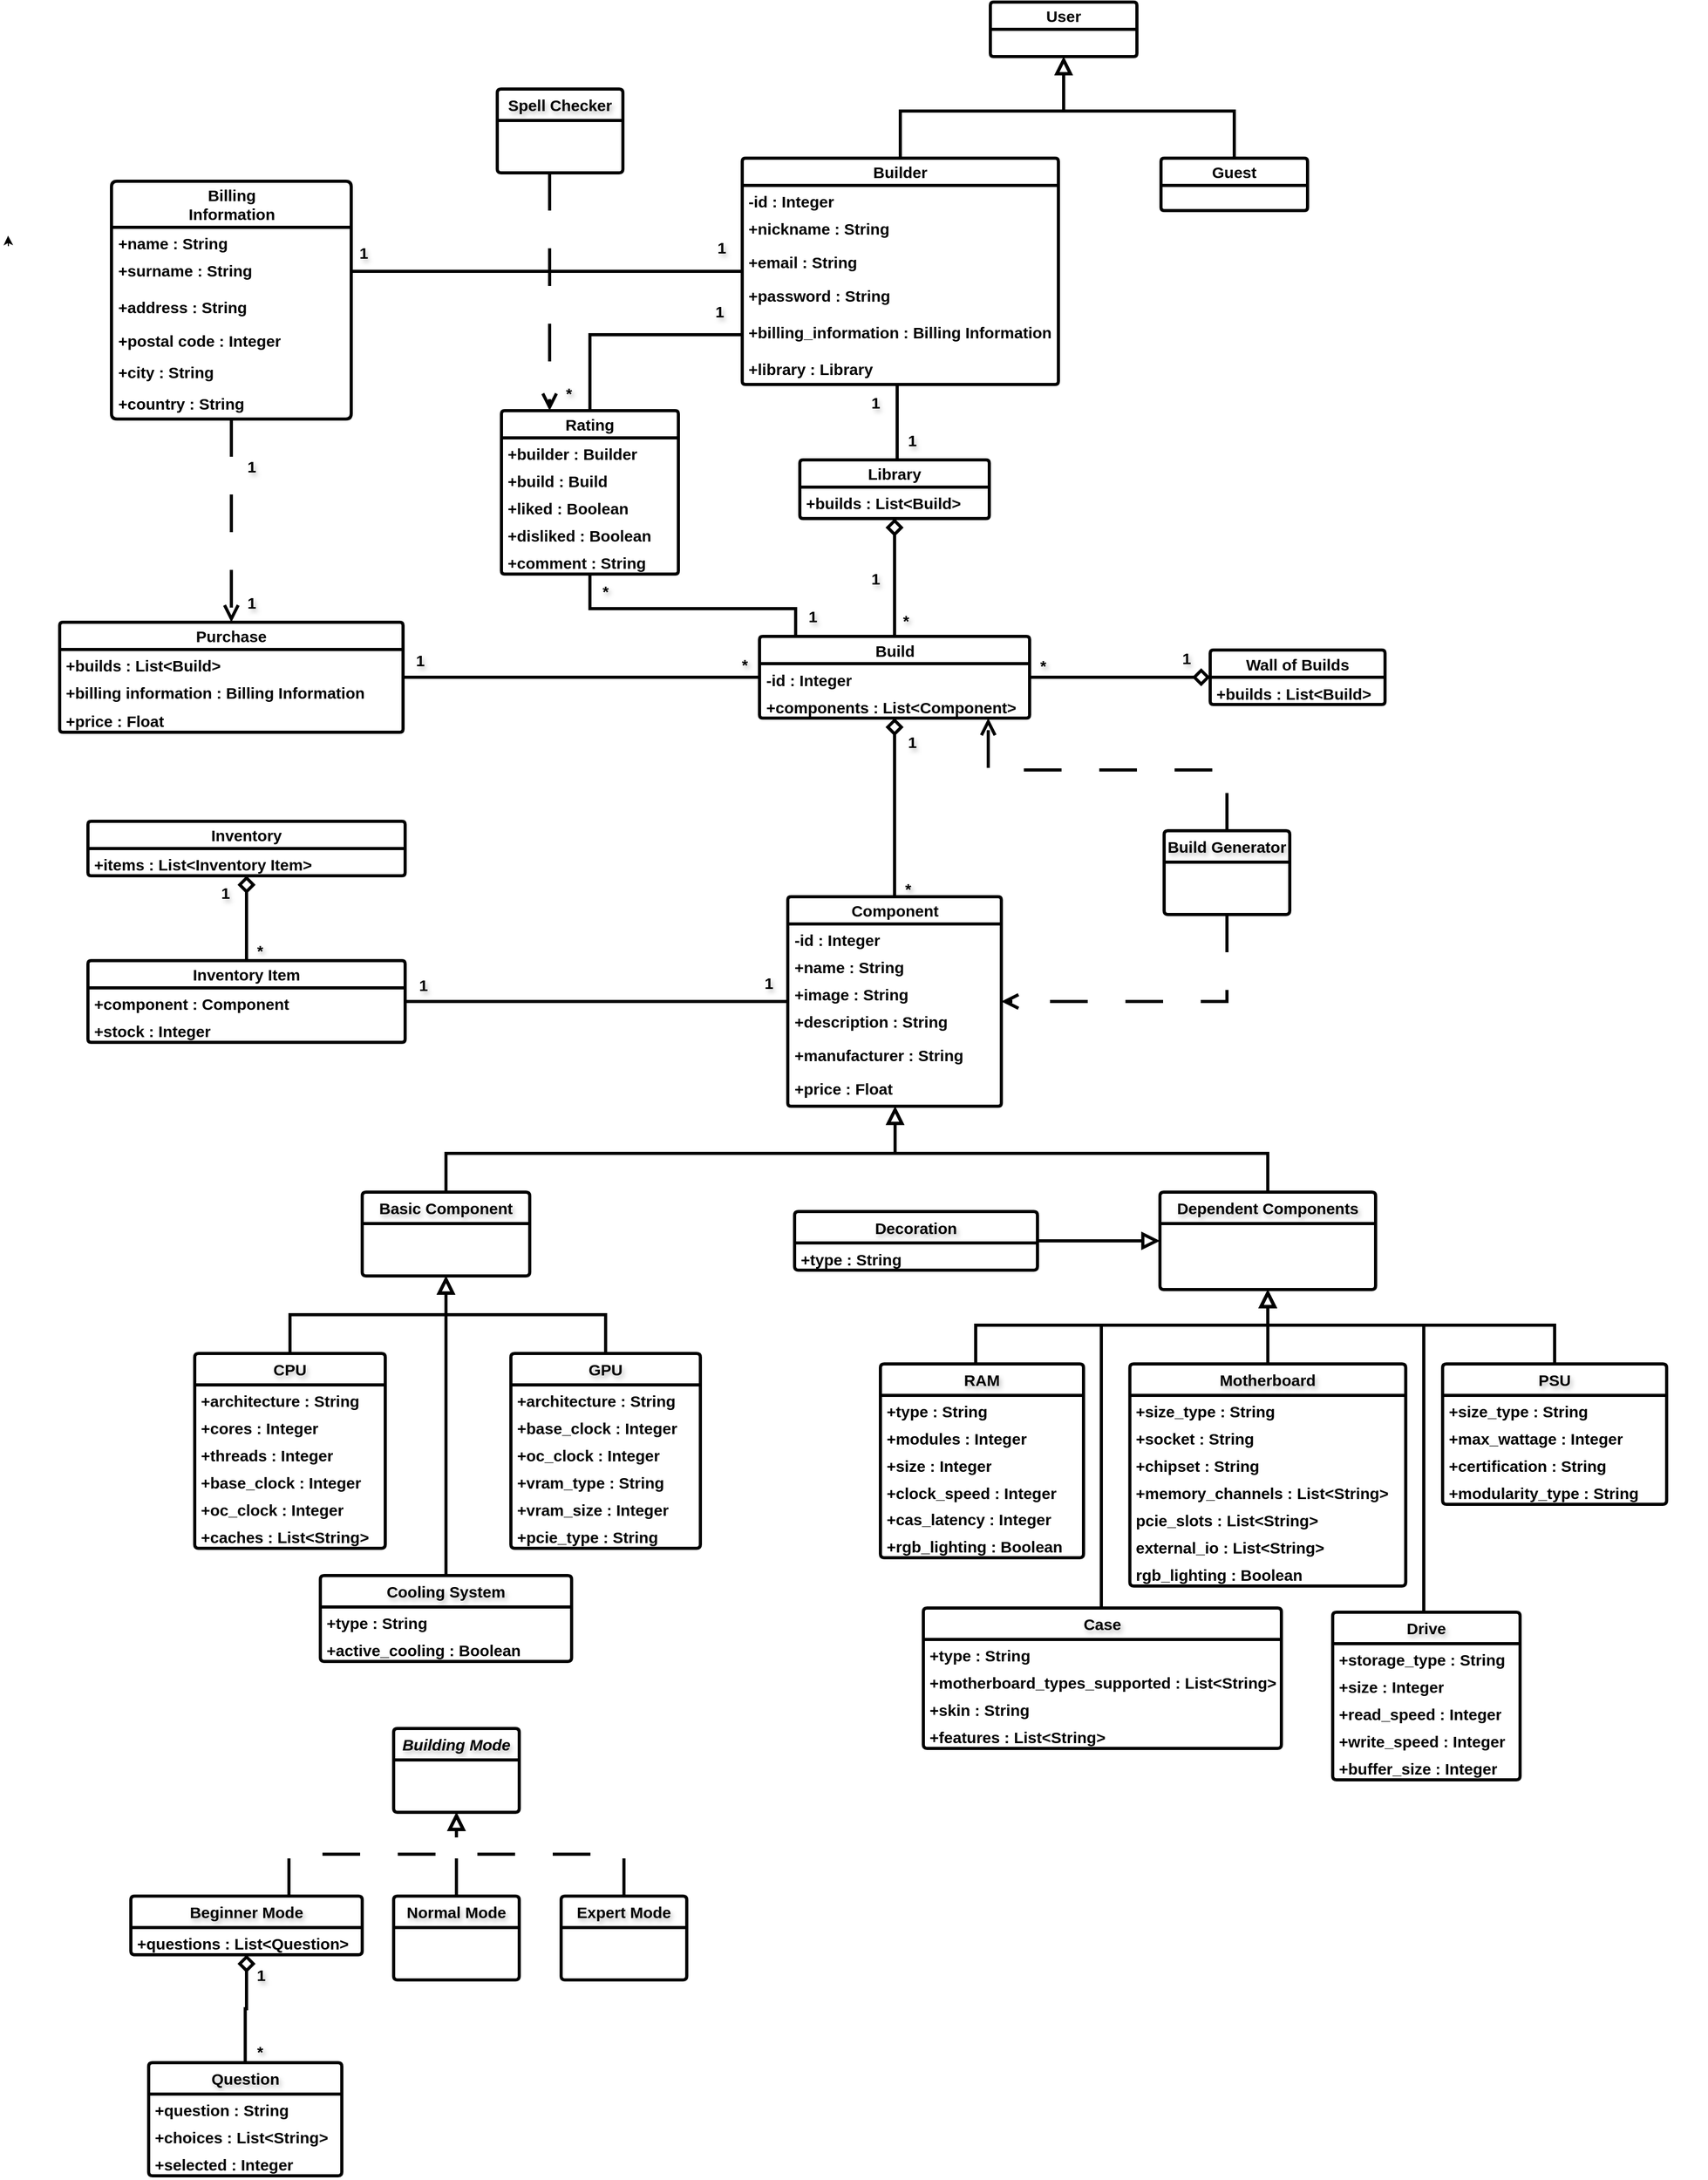 <mxfile version="24.4.0" type="device">
  <diagram id="C5RBs43oDa-KdzZeNtuy" name="Page-1">
    <mxGraphModel dx="1402" dy="1165" grid="0" gridSize="10" guides="1" tooltips="1" connect="1" arrows="1" fold="1" page="1" pageScale="1" pageWidth="827" pageHeight="1169" background="#ffffff" math="0" shadow="0">
      <root>
        <mxCell id="WIyWlLk6GJQsqaUBKTNV-0" />
        <mxCell id="WIyWlLk6GJQsqaUBKTNV-1" parent="WIyWlLk6GJQsqaUBKTNV-0" />
        <mxCell id="h2Y3JZYVkYN6LVySSPrw-0" style="edgeStyle=orthogonalEdgeStyle;rounded=0;orthogonalLoop=1;jettySize=auto;html=1;exitX=0.5;exitY=0;exitDx=0;exitDy=0;" parent="WIyWlLk6GJQsqaUBKTNV-1" edge="1">
          <mxGeometry relative="1" as="geometry">
            <mxPoint x="-510.286" y="312" as="targetPoint" />
            <mxPoint x="-510" y="322.0" as="sourcePoint" />
          </mxGeometry>
        </mxCell>
        <mxCell id="5QwQG5rDsZmuha2iQWHT-11" style="edgeStyle=orthogonalEdgeStyle;rounded=0;orthogonalLoop=1;jettySize=auto;html=1;endArrow=none;endFill=0;strokeWidth=3;strokeColor=#000000;" parent="WIyWlLk6GJQsqaUBKTNV-1" source="SudFrf4cLflyzT05pDyT-9" target="5QwQG5rDsZmuha2iQWHT-5" edge="1">
          <mxGeometry relative="1" as="geometry">
            <Array as="points">
              <mxPoint x="339" y="474" />
              <mxPoint x="339" y="474" />
            </Array>
          </mxGeometry>
        </mxCell>
        <mxCell id="5QwQG5rDsZmuha2iQWHT-14" style="edgeStyle=orthogonalEdgeStyle;rounded=0;orthogonalLoop=1;jettySize=auto;html=1;strokeWidth=3;endArrow=none;endFill=0;strokeColor=#000000;" parent="WIyWlLk6GJQsqaUBKTNV-1" source="SudFrf4cLflyzT05pDyT-9" target="SudFrf4cLflyzT05pDyT-24" edge="1">
          <mxGeometry relative="1" as="geometry">
            <Array as="points">
              <mxPoint x="-123" y="346" />
              <mxPoint x="-123" y="346" />
            </Array>
          </mxGeometry>
        </mxCell>
        <mxCell id="SudFrf4cLflyzT05pDyT-9" value="Builder" style="swimlane;fontStyle=1;childLayout=stackLayout;horizontal=1;startSize=26;fillColor=none;horizontalStack=0;resizeParent=1;resizeParentMax=0;resizeLast=0;collapsible=1;marginBottom=0;whiteSpace=wrap;html=1;rounded=1;shadow=0;dashed=0;strokeColor=#000000;strokeWidth=3;align=center;verticalAlign=middle;arcSize=4;fontFamily=Helvetica;fontSize=15;fontColor=#000000;labelBorderColor=none;labelBackgroundColor=none;" parent="WIyWlLk6GJQsqaUBKTNV-1" vertex="1">
          <mxGeometry x="191" y="238" width="302" height="216" as="geometry">
            <mxRectangle x="-536" y="518" width="73" height="30" as="alternateBounds" />
          </mxGeometry>
        </mxCell>
        <mxCell id="SudFrf4cLflyzT05pDyT-10" value="-id : Integer" style="text;strokeColor=none;fillColor=none;align=left;verticalAlign=top;spacingLeft=4;spacingRight=4;overflow=hidden;rotatable=0;points=[[0,0.5],[1,0.5]];portConstraint=eastwest;whiteSpace=wrap;html=1;fontFamily=Helvetica;fontSize=15;fontColor=#000000;fontStyle=1;labelBorderColor=none;labelBackgroundColor=none;" parent="SudFrf4cLflyzT05pDyT-9" vertex="1">
          <mxGeometry y="26" width="302" height="26" as="geometry" />
        </mxCell>
        <mxCell id="5QwQG5rDsZmuha2iQWHT-2" value="+nickname : String" style="text;strokeColor=none;fillColor=none;align=left;verticalAlign=top;spacingLeft=4;spacingRight=4;overflow=hidden;rotatable=0;points=[[0,0.5],[1,0.5]];portConstraint=eastwest;whiteSpace=wrap;html=1;fontFamily=Helvetica;fontSize=15;fontColor=#000000;fontStyle=1;labelBorderColor=none;labelBackgroundColor=none;" parent="SudFrf4cLflyzT05pDyT-9" vertex="1">
          <mxGeometry y="52" width="302" height="32" as="geometry" />
        </mxCell>
        <mxCell id="SudFrf4cLflyzT05pDyT-13" value="+email : String" style="text;strokeColor=none;fillColor=none;align=left;verticalAlign=top;spacingLeft=4;spacingRight=4;overflow=hidden;rotatable=0;points=[[0,0.5],[1,0.5]];portConstraint=eastwest;whiteSpace=wrap;html=1;fontFamily=Helvetica;fontSize=15;fontColor=#000000;fontStyle=1;labelBorderColor=none;labelBackgroundColor=none;" parent="SudFrf4cLflyzT05pDyT-9" vertex="1">
          <mxGeometry y="84" width="302" height="32" as="geometry" />
        </mxCell>
        <mxCell id="SudFrf4cLflyzT05pDyT-12" value="+password : String" style="text;strokeColor=none;fillColor=none;align=left;verticalAlign=top;spacingLeft=4;spacingRight=4;overflow=hidden;rotatable=0;points=[[0,0.5],[1,0.5]];portConstraint=eastwest;whiteSpace=wrap;html=1;fontFamily=Helvetica;fontSize=15;fontColor=#000000;fontStyle=1;labelBorderColor=none;labelBackgroundColor=none;" parent="SudFrf4cLflyzT05pDyT-9" vertex="1">
          <mxGeometry y="116" width="302" height="35" as="geometry" />
        </mxCell>
        <mxCell id="SudFrf4cLflyzT05pDyT-14" value="+billing_information : Billing Information" style="text;strokeColor=none;fillColor=none;align=left;verticalAlign=top;spacingLeft=4;spacingRight=4;overflow=hidden;rotatable=0;points=[[0,0.5],[1,0.5]];portConstraint=eastwest;whiteSpace=wrap;html=1;fontFamily=Helvetica;fontSize=15;fontColor=#000000;fontStyle=1;labelBorderColor=none;labelBackgroundColor=none;" parent="SudFrf4cLflyzT05pDyT-9" vertex="1">
          <mxGeometry y="151" width="302" height="35" as="geometry" />
        </mxCell>
        <mxCell id="SudFrf4cLflyzT05pDyT-15" value="+library : Library" style="text;strokeColor=none;fillColor=none;align=left;verticalAlign=top;spacingLeft=4;spacingRight=4;overflow=hidden;rotatable=0;points=[[0,0.5],[1,0.5]];portConstraint=eastwest;whiteSpace=wrap;html=1;fontFamily=Helvetica;fontSize=15;fontColor=#000000;fontStyle=1;labelBorderColor=none;labelBackgroundColor=none;" parent="SudFrf4cLflyzT05pDyT-9" vertex="1">
          <mxGeometry y="186" width="302" height="30" as="geometry" />
        </mxCell>
        <mxCell id="SudFrf4cLflyzT05pDyT-16" value="User" style="swimlane;fontStyle=1;childLayout=stackLayout;horizontal=1;startSize=26;fillColor=none;horizontalStack=0;resizeParent=1;resizeParentMax=0;resizeLast=0;collapsible=1;marginBottom=0;whiteSpace=wrap;html=1;rounded=1;shadow=0;dashed=0;strokeColor=#000000;strokeWidth=3;align=center;verticalAlign=middle;arcSize=4;fontFamily=Helvetica;fontSize=15;fontColor=#000000;labelBorderColor=none;labelBackgroundColor=none;" parent="WIyWlLk6GJQsqaUBKTNV-1" vertex="1">
          <mxGeometry x="428" y="89" width="140" height="52" as="geometry" />
        </mxCell>
        <mxCell id="SudFrf4cLflyzT05pDyT-20" value="" style="endArrow=block;endSize=10;endFill=0;shadow=0;strokeWidth=3;rounded=0;curved=0;edgeStyle=elbowEdgeStyle;elbow=vertical;textShadow=1;labelBorderColor=none;strokeColor=#000000;fontColor=#000000;labelBackgroundColor=none;fontSize=15;fontStyle=1;exitX=0.5;exitY=0;exitDx=0;exitDy=0;entryX=0.5;entryY=1;entryDx=0;entryDy=0;" parent="WIyWlLk6GJQsqaUBKTNV-1" source="SudFrf4cLflyzT05pDyT-9" target="SudFrf4cLflyzT05pDyT-16" edge="1">
          <mxGeometry width="160" relative="1" as="geometry">
            <mxPoint x="466" y="197" as="sourcePoint" />
            <mxPoint x="386" y="117" as="targetPoint" />
            <Array as="points">
              <mxPoint x="422" y="193" />
            </Array>
          </mxGeometry>
        </mxCell>
        <mxCell id="SudFrf4cLflyzT05pDyT-21" value="Guest" style="swimlane;fontStyle=1;childLayout=stackLayout;horizontal=1;startSize=26;fillColor=none;horizontalStack=0;resizeParent=1;resizeParentMax=0;resizeLast=0;collapsible=1;marginBottom=0;whiteSpace=wrap;html=1;rounded=1;shadow=0;dashed=0;strokeColor=#000000;strokeWidth=3;align=center;verticalAlign=middle;arcSize=4;fontFamily=Helvetica;fontSize=15;fontColor=#000000;labelBorderColor=none;labelBackgroundColor=none;" parent="WIyWlLk6GJQsqaUBKTNV-1" vertex="1">
          <mxGeometry x="591" y="238" width="140" height="50" as="geometry" />
        </mxCell>
        <mxCell id="SudFrf4cLflyzT05pDyT-23" value="" style="endArrow=block;endSize=10;endFill=0;shadow=0;strokeWidth=3;rounded=0;curved=0;edgeStyle=elbowEdgeStyle;elbow=vertical;textShadow=1;labelBorderColor=none;strokeColor=#000000;fontColor=#000000;labelBackgroundColor=none;fontSize=15;fontStyle=1;exitX=0.5;exitY=0;exitDx=0;exitDy=0;entryX=0.5;entryY=1;entryDx=0;entryDy=0;" parent="WIyWlLk6GJQsqaUBKTNV-1" source="SudFrf4cLflyzT05pDyT-21" target="SudFrf4cLflyzT05pDyT-16" edge="1">
          <mxGeometry width="160" relative="1" as="geometry">
            <mxPoint x="505" y="175" as="sourcePoint" />
            <mxPoint x="319" y="64" as="targetPoint" />
            <Array as="points">
              <mxPoint x="591" y="193" />
            </Array>
          </mxGeometry>
        </mxCell>
        <mxCell id="5QwQG5rDsZmuha2iQWHT-21" style="edgeStyle=orthogonalEdgeStyle;rounded=0;orthogonalLoop=1;jettySize=auto;html=1;strokeWidth=3;strokeColor=#000000;endArrow=open;endFill=0;dashed=1;dashPattern=12 12;endSize=10;" parent="WIyWlLk6GJQsqaUBKTNV-1" source="SudFrf4cLflyzT05pDyT-24" target="SudFrf4cLflyzT05pDyT-97" edge="1">
          <mxGeometry relative="1" as="geometry" />
        </mxCell>
        <mxCell id="SudFrf4cLflyzT05pDyT-24" value="Billing&lt;div&gt;Information&lt;/div&gt;" style="swimlane;fontStyle=1;childLayout=stackLayout;horizontal=1;startSize=44;fillColor=none;horizontalStack=0;resizeParent=1;resizeParentMax=0;resizeLast=0;collapsible=1;marginBottom=0;whiteSpace=wrap;html=1;rounded=1;shadow=0;dashed=0;strokeColor=#000000;strokeWidth=3;align=center;verticalAlign=middle;arcSize=4;fontFamily=Helvetica;fontSize=15;fontColor=#000000;labelBorderColor=none;labelBackgroundColor=none;" parent="WIyWlLk6GJQsqaUBKTNV-1" vertex="1">
          <mxGeometry x="-411.5" y="260" width="229" height="227" as="geometry">
            <mxRectangle x="-536" y="518" width="73" height="30" as="alternateBounds" />
          </mxGeometry>
        </mxCell>
        <mxCell id="SudFrf4cLflyzT05pDyT-26" value="+name : String" style="text;strokeColor=none;fillColor=none;align=left;verticalAlign=top;spacingLeft=4;spacingRight=4;overflow=hidden;rotatable=0;points=[[0,0.5],[1,0.5]];portConstraint=eastwest;whiteSpace=wrap;html=1;fontFamily=Helvetica;fontSize=15;fontColor=#000000;fontStyle=1;labelBorderColor=none;labelBackgroundColor=none;" parent="SudFrf4cLflyzT05pDyT-24" vertex="1">
          <mxGeometry y="44" width="229" height="26" as="geometry" />
        </mxCell>
        <mxCell id="SudFrf4cLflyzT05pDyT-27" value="+surname : String" style="text;strokeColor=none;fillColor=none;align=left;verticalAlign=top;spacingLeft=4;spacingRight=4;overflow=hidden;rotatable=0;points=[[0,0.5],[1,0.5]];portConstraint=eastwest;whiteSpace=wrap;html=1;fontFamily=Helvetica;fontSize=15;fontColor=#000000;fontStyle=1;labelBorderColor=none;labelBackgroundColor=none;" parent="SudFrf4cLflyzT05pDyT-24" vertex="1">
          <mxGeometry y="70" width="229" height="35" as="geometry" />
        </mxCell>
        <mxCell id="SudFrf4cLflyzT05pDyT-28" value="+address : String" style="text;strokeColor=none;fillColor=none;align=left;verticalAlign=top;spacingLeft=4;spacingRight=4;overflow=hidden;rotatable=0;points=[[0,0.5],[1,0.5]];portConstraint=eastwest;whiteSpace=wrap;html=1;fontFamily=Helvetica;fontSize=15;fontColor=#000000;fontStyle=1;labelBorderColor=none;labelBackgroundColor=none;" parent="SudFrf4cLflyzT05pDyT-24" vertex="1">
          <mxGeometry y="105" width="229" height="32" as="geometry" />
        </mxCell>
        <mxCell id="SudFrf4cLflyzT05pDyT-29" value="+postal code : Integer" style="text;strokeColor=none;fillColor=none;align=left;verticalAlign=top;spacingLeft=4;spacingRight=4;overflow=hidden;rotatable=0;points=[[0,0.5],[1,0.5]];portConstraint=eastwest;whiteSpace=wrap;html=1;fontFamily=Helvetica;fontSize=15;fontColor=#000000;fontStyle=1;labelBorderColor=none;labelBackgroundColor=none;" parent="SudFrf4cLflyzT05pDyT-24" vertex="1">
          <mxGeometry y="137" width="229" height="30" as="geometry" />
        </mxCell>
        <mxCell id="SudFrf4cLflyzT05pDyT-30" value="+city : String" style="text;strokeColor=none;fillColor=none;align=left;verticalAlign=top;spacingLeft=4;spacingRight=4;overflow=hidden;rotatable=0;points=[[0,0.5],[1,0.5]];portConstraint=eastwest;whiteSpace=wrap;html=1;fontFamily=Helvetica;fontSize=15;fontColor=#000000;fontStyle=1;labelBorderColor=none;labelBackgroundColor=none;" parent="SudFrf4cLflyzT05pDyT-24" vertex="1">
          <mxGeometry y="167" width="229" height="30" as="geometry" />
        </mxCell>
        <mxCell id="SudFrf4cLflyzT05pDyT-31" value="+country : String" style="text;strokeColor=none;fillColor=none;align=left;verticalAlign=top;spacingLeft=4;spacingRight=4;overflow=hidden;rotatable=0;points=[[0,0.5],[1,0.5]];portConstraint=eastwest;whiteSpace=wrap;html=1;fontFamily=Helvetica;fontSize=15;fontColor=#000000;fontStyle=1;labelBorderColor=none;labelBackgroundColor=none;" parent="SudFrf4cLflyzT05pDyT-24" vertex="1">
          <mxGeometry y="197" width="229" height="30" as="geometry" />
        </mxCell>
        <mxCell id="SudFrf4cLflyzT05pDyT-32" value="&lt;i style=&quot;font-size: 15px;&quot;&gt;Building Mode&lt;/i&gt;" style="swimlane;fontStyle=1;childLayout=stackLayout;horizontal=1;startSize=30;horizontalStack=0;resizeParent=1;resizeParentMax=0;resizeLast=0;collapsible=1;marginBottom=0;whiteSpace=wrap;html=1;textShadow=1;labelBorderColor=none;strokeColor=#000000;fontColor=#000000;labelBackgroundColor=none;fillColor=none;fontSize=15;strokeWidth=3;rounded=1;shadow=0;dashed=0;align=center;verticalAlign=middle;arcSize=4;fontFamily=Helvetica;" parent="WIyWlLk6GJQsqaUBKTNV-1" vertex="1">
          <mxGeometry x="-142" y="1737" width="120" height="80" as="geometry" />
        </mxCell>
        <mxCell id="SudFrf4cLflyzT05pDyT-34" value="Beginner Mode" style="swimlane;fontStyle=1;childLayout=stackLayout;horizontal=1;startSize=30;horizontalStack=0;resizeParent=1;resizeParentMax=0;resizeLast=0;collapsible=1;marginBottom=0;whiteSpace=wrap;html=1;textShadow=1;labelBorderColor=none;strokeColor=#000000;fontColor=#000000;labelBackgroundColor=none;fillColor=none;fontSize=15;strokeWidth=3;rounded=1;shadow=0;dashed=0;align=center;verticalAlign=middle;arcSize=4;fontFamily=Helvetica;" parent="WIyWlLk6GJQsqaUBKTNV-1" vertex="1">
          <mxGeometry x="-393" y="1897" width="221" height="56" as="geometry" />
        </mxCell>
        <mxCell id="oO6vd9l6yAj-1YgE8Lrl-6" value="+questions : List&amp;lt;Question&amp;gt;" style="text;strokeColor=none;fillColor=none;align=left;verticalAlign=top;spacingLeft=4;spacingRight=4;overflow=hidden;rotatable=0;points=[[0,0.5],[1,0.5]];portConstraint=eastwest;whiteSpace=wrap;html=1;fontFamily=Helvetica;fontSize=15;fontColor=#000000;fontStyle=1;labelBorderColor=none;labelBackgroundColor=none;" parent="SudFrf4cLflyzT05pDyT-34" vertex="1">
          <mxGeometry y="30" width="221" height="26" as="geometry" />
        </mxCell>
        <mxCell id="SudFrf4cLflyzT05pDyT-36" value="Normal Mode" style="swimlane;fontStyle=1;childLayout=stackLayout;horizontal=1;startSize=30;horizontalStack=0;resizeParent=1;resizeParentMax=0;resizeLast=0;collapsible=1;marginBottom=0;whiteSpace=wrap;html=1;textShadow=1;labelBorderColor=none;strokeColor=#000000;fontColor=#000000;labelBackgroundColor=none;fillColor=none;fontSize=15;strokeWidth=3;rounded=1;shadow=0;dashed=0;align=center;verticalAlign=middle;arcSize=4;fontFamily=Helvetica;" parent="WIyWlLk6GJQsqaUBKTNV-1" vertex="1">
          <mxGeometry x="-142" y="1897" width="120" height="80" as="geometry" />
        </mxCell>
        <mxCell id="SudFrf4cLflyzT05pDyT-38" value="Expert Mode" style="swimlane;fontStyle=1;childLayout=stackLayout;horizontal=1;startSize=30;horizontalStack=0;resizeParent=1;resizeParentMax=0;resizeLast=0;collapsible=1;marginBottom=0;whiteSpace=wrap;html=1;textShadow=1;labelBorderColor=none;strokeColor=#000000;fontColor=#000000;labelBackgroundColor=none;fillColor=none;fontSize=15;strokeWidth=3;rounded=1;shadow=0;dashed=0;align=center;verticalAlign=middle;arcSize=4;fontFamily=Helvetica;" parent="WIyWlLk6GJQsqaUBKTNV-1" vertex="1">
          <mxGeometry x="18" y="1897" width="120" height="80" as="geometry" />
        </mxCell>
        <mxCell id="SudFrf4cLflyzT05pDyT-40" style="edgeStyle=orthogonalEdgeStyle;rounded=0;orthogonalLoop=1;jettySize=auto;html=1;entryX=0.5;entryY=1;entryDx=0;entryDy=0;dashed=1;dashPattern=12 12;endArrow=block;endFill=0;endSize=10;textShadow=1;labelBorderColor=none;strokeColor=#000000;fontColor=#000000;labelBackgroundColor=none;strokeWidth=3;fontSize=15;fontStyle=1;exitX=0.5;exitY=0;exitDx=0;exitDy=0;" parent="WIyWlLk6GJQsqaUBKTNV-1" source="SudFrf4cLflyzT05pDyT-38" edge="1">
          <mxGeometry relative="1" as="geometry">
            <Array as="points">
              <mxPoint x="78" y="1897" />
              <mxPoint x="78" y="1857" />
              <mxPoint x="-82" y="1857" />
            </Array>
            <mxPoint x="78" y="1897" as="sourcePoint" />
            <mxPoint x="-82" y="1817" as="targetPoint" />
          </mxGeometry>
        </mxCell>
        <mxCell id="SudFrf4cLflyzT05pDyT-42" style="edgeStyle=orthogonalEdgeStyle;rounded=0;orthogonalLoop=1;jettySize=auto;html=1;entryX=0.5;entryY=1;entryDx=0;entryDy=0;dashed=1;dashPattern=12 12;endArrow=block;endFill=0;endSize=10;textShadow=1;labelBorderColor=none;strokeColor=#000000;fontColor=#000000;labelBackgroundColor=none;strokeWidth=3;fontSize=15;fontStyle=1" parent="WIyWlLk6GJQsqaUBKTNV-1" edge="1">
          <mxGeometry relative="1" as="geometry">
            <mxPoint x="-82" y="1897" as="sourcePoint" />
            <mxPoint x="-82" y="1817" as="targetPoint" />
          </mxGeometry>
        </mxCell>
        <mxCell id="SudFrf4cLflyzT05pDyT-43" style="edgeStyle=orthogonalEdgeStyle;rounded=0;orthogonalLoop=1;jettySize=auto;html=1;entryX=0.5;entryY=1;entryDx=0;entryDy=0;dashed=1;dashPattern=12 12;endArrow=block;endFill=0;endSize=10;textShadow=1;labelBorderColor=none;strokeColor=#000000;fontColor=#000000;labelBackgroundColor=none;strokeWidth=3;fontSize=15;fontStyle=1" parent="WIyWlLk6GJQsqaUBKTNV-1" edge="1">
          <mxGeometry relative="1" as="geometry">
            <Array as="points">
              <mxPoint x="-242" y="1857" />
              <mxPoint x="-82" y="1857" />
            </Array>
            <mxPoint x="-242" y="1897" as="sourcePoint" />
            <mxPoint x="-82" y="1817" as="targetPoint" />
          </mxGeometry>
        </mxCell>
        <mxCell id="SudFrf4cLflyzT05pDyT-51" value="Build" style="swimlane;fontStyle=1;childLayout=stackLayout;horizontal=1;startSize=26;fillColor=none;horizontalStack=0;resizeParent=1;resizeParentMax=0;resizeLast=0;collapsible=1;marginBottom=0;whiteSpace=wrap;html=1;rounded=1;shadow=0;dashed=0;strokeColor=#000000;strokeWidth=3;align=center;verticalAlign=middle;arcSize=4;fontFamily=Helvetica;fontSize=15;fontColor=#000000;labelBorderColor=none;labelBackgroundColor=none;" parent="WIyWlLk6GJQsqaUBKTNV-1" vertex="1">
          <mxGeometry x="207.5" y="694.5" width="258" height="78" as="geometry">
            <mxRectangle x="-536" y="518" width="73" height="30" as="alternateBounds" />
          </mxGeometry>
        </mxCell>
        <mxCell id="5QwQG5rDsZmuha2iQWHT-0" value="-id : Integer" style="text;strokeColor=none;fillColor=none;align=left;verticalAlign=top;spacingLeft=4;spacingRight=4;overflow=hidden;rotatable=0;points=[[0,0.5],[1,0.5]];portConstraint=eastwest;whiteSpace=wrap;html=1;fontFamily=Helvetica;fontSize=15;fontColor=#000000;fontStyle=1;labelBorderColor=none;labelBackgroundColor=none;" parent="SudFrf4cLflyzT05pDyT-51" vertex="1">
          <mxGeometry y="26" width="258" height="26" as="geometry" />
        </mxCell>
        <mxCell id="SudFrf4cLflyzT05pDyT-52" value="+components : List&amp;lt;Component&amp;gt;" style="text;strokeColor=none;fillColor=none;align=left;verticalAlign=top;spacingLeft=4;spacingRight=4;overflow=hidden;rotatable=0;points=[[0,0.5],[1,0.5]];portConstraint=eastwest;whiteSpace=wrap;html=1;fontFamily=Helvetica;fontSize=15;fontColor=#000000;fontStyle=1;labelBorderColor=none;labelBackgroundColor=none;" parent="SudFrf4cLflyzT05pDyT-51" vertex="1">
          <mxGeometry y="52" width="258" height="26" as="geometry" />
        </mxCell>
        <mxCell id="5QwQG5rDsZmuha2iQWHT-34" style="edgeStyle=orthogonalEdgeStyle;rounded=0;orthogonalLoop=1;jettySize=auto;html=1;strokeWidth=3;strokeColor=#000000;endArrow=diamond;endFill=0;endSize=10;" parent="WIyWlLk6GJQsqaUBKTNV-1" source="SudFrf4cLflyzT05pDyT-67" target="SudFrf4cLflyzT05pDyT-51" edge="1">
          <mxGeometry relative="1" as="geometry" />
        </mxCell>
        <mxCell id="SudFrf4cLflyzT05pDyT-67" value="Component" style="swimlane;fontStyle=1;childLayout=stackLayout;horizontal=1;startSize=26;fillColor=none;horizontalStack=0;resizeParent=1;resizeParentMax=0;resizeLast=0;collapsible=1;marginBottom=0;whiteSpace=wrap;html=1;rounded=1;shadow=0;dashed=0;strokeColor=#000000;strokeWidth=3;align=center;verticalAlign=middle;arcSize=4;fontFamily=Helvetica;fontSize=15;fontColor=#000000;labelBorderColor=none;labelBackgroundColor=none;" parent="WIyWlLk6GJQsqaUBKTNV-1" vertex="1">
          <mxGeometry x="234.5" y="943" width="204" height="200" as="geometry">
            <mxRectangle x="-536" y="518" width="73" height="30" as="alternateBounds" />
          </mxGeometry>
        </mxCell>
        <mxCell id="SudFrf4cLflyzT05pDyT-68" value="-id : Integer" style="text;strokeColor=none;fillColor=none;align=left;verticalAlign=top;spacingLeft=4;spacingRight=4;overflow=hidden;rotatable=0;points=[[0,0.5],[1,0.5]];portConstraint=eastwest;whiteSpace=wrap;html=1;fontFamily=Helvetica;fontSize=15;fontColor=#000000;fontStyle=1;labelBorderColor=none;labelBackgroundColor=none;" parent="SudFrf4cLflyzT05pDyT-67" vertex="1">
          <mxGeometry y="26" width="204" height="26" as="geometry" />
        </mxCell>
        <mxCell id="93_m1jLfWyNL42i5EXpA-67" value="+name : String" style="text;strokeColor=none;fillColor=none;align=left;verticalAlign=top;spacingLeft=4;spacingRight=4;overflow=hidden;rotatable=0;points=[[0,0.5],[1,0.5]];portConstraint=eastwest;whiteSpace=wrap;html=1;fontFamily=Helvetica;fontSize=15;fontColor=#000000;fontStyle=1;labelBorderColor=none;labelBackgroundColor=none;" parent="SudFrf4cLflyzT05pDyT-67" vertex="1">
          <mxGeometry y="52" width="204" height="26" as="geometry" />
        </mxCell>
        <mxCell id="SudFrf4cLflyzT05pDyT-69" value="+image : String" style="text;strokeColor=none;fillColor=none;align=left;verticalAlign=top;spacingLeft=4;spacingRight=4;overflow=hidden;rotatable=0;points=[[0,0.5],[1,0.5]];portConstraint=eastwest;whiteSpace=wrap;html=1;fontFamily=Helvetica;fontSize=15;fontColor=#000000;fontStyle=1;labelBorderColor=none;labelBackgroundColor=none;" parent="SudFrf4cLflyzT05pDyT-67" vertex="1">
          <mxGeometry y="78" width="204" height="26" as="geometry" />
        </mxCell>
        <mxCell id="93_m1jLfWyNL42i5EXpA-66" value="+description : String" style="text;strokeColor=none;fillColor=none;align=left;verticalAlign=top;spacingLeft=4;spacingRight=4;overflow=hidden;rotatable=0;points=[[0,0.5],[1,0.5]];portConstraint=eastwest;whiteSpace=wrap;html=1;fontFamily=Helvetica;fontSize=15;fontColor=#000000;fontStyle=1;labelBorderColor=none;labelBackgroundColor=none;" parent="SudFrf4cLflyzT05pDyT-67" vertex="1">
          <mxGeometry y="104" width="204" height="32" as="geometry" />
        </mxCell>
        <mxCell id="SudFrf4cLflyzT05pDyT-71" value="+manufacturer : String" style="text;strokeColor=none;fillColor=none;align=left;verticalAlign=top;spacingLeft=4;spacingRight=4;overflow=hidden;rotatable=0;points=[[0,0.5],[1,0.5]];portConstraint=eastwest;whiteSpace=wrap;html=1;fontFamily=Helvetica;fontSize=15;fontColor=#000000;fontStyle=1;labelBorderColor=none;labelBackgroundColor=none;" parent="SudFrf4cLflyzT05pDyT-67" vertex="1">
          <mxGeometry y="136" width="204" height="32" as="geometry" />
        </mxCell>
        <mxCell id="93_m1jLfWyNL42i5EXpA-71" value="+price : Float" style="text;strokeColor=none;fillColor=none;align=left;verticalAlign=top;spacingLeft=4;spacingRight=4;overflow=hidden;rotatable=0;points=[[0,0.5],[1,0.5]];portConstraint=eastwest;whiteSpace=wrap;html=1;fontFamily=Helvetica;fontSize=15;fontColor=#000000;fontStyle=1;labelBorderColor=none;labelBackgroundColor=none;" parent="SudFrf4cLflyzT05pDyT-67" vertex="1">
          <mxGeometry y="168" width="204" height="32" as="geometry" />
        </mxCell>
        <mxCell id="5QwQG5rDsZmuha2iQWHT-32" style="edgeStyle=orthogonalEdgeStyle;rounded=0;orthogonalLoop=1;jettySize=auto;html=1;endArrow=block;endFill=0;endSize=10;strokeColor=#000000;strokeWidth=3;" parent="WIyWlLk6GJQsqaUBKTNV-1" source="SudFrf4cLflyzT05pDyT-87" target="5QwQG5rDsZmuha2iQWHT-29" edge="1">
          <mxGeometry relative="1" as="geometry" />
        </mxCell>
        <mxCell id="SudFrf4cLflyzT05pDyT-87" value="GPU" style="swimlane;fontStyle=1;childLayout=stackLayout;horizontal=1;startSize=30;horizontalStack=0;resizeParent=1;resizeParentMax=0;resizeLast=0;collapsible=1;marginBottom=0;whiteSpace=wrap;html=1;textShadow=1;labelBorderColor=none;strokeColor=#000000;fontColor=#000000;labelBackgroundColor=none;fillColor=none;fontSize=15;strokeWidth=3;rounded=1;shadow=0;dashed=0;align=center;verticalAlign=middle;arcSize=4;fontFamily=Helvetica;" parent="WIyWlLk6GJQsqaUBKTNV-1" vertex="1">
          <mxGeometry x="-30" y="1379" width="181" height="186" as="geometry" />
        </mxCell>
        <mxCell id="93_m1jLfWyNL42i5EXpA-47" value="+architecture : String" style="text;strokeColor=none;fillColor=none;align=left;verticalAlign=top;spacingLeft=4;spacingRight=4;overflow=hidden;rotatable=0;points=[[0,0.5],[1,0.5]];portConstraint=eastwest;whiteSpace=wrap;html=1;fontFamily=Helvetica;fontSize=15;fontColor=#000000;fontStyle=1;labelBorderColor=none;labelBackgroundColor=none;" parent="SudFrf4cLflyzT05pDyT-87" vertex="1">
          <mxGeometry y="30" width="181" height="26" as="geometry" />
        </mxCell>
        <mxCell id="93_m1jLfWyNL42i5EXpA-48" value="+base_clock : Integer" style="text;strokeColor=none;fillColor=none;align=left;verticalAlign=top;spacingLeft=4;spacingRight=4;overflow=hidden;rotatable=0;points=[[0,0.5],[1,0.5]];portConstraint=eastwest;whiteSpace=wrap;html=1;fontFamily=Helvetica;fontSize=15;fontColor=#000000;fontStyle=1;labelBorderColor=none;labelBackgroundColor=none;" parent="SudFrf4cLflyzT05pDyT-87" vertex="1">
          <mxGeometry y="56" width="181" height="26" as="geometry" />
        </mxCell>
        <mxCell id="93_m1jLfWyNL42i5EXpA-49" value="+oc_clock : Integer" style="text;strokeColor=none;fillColor=none;align=left;verticalAlign=top;spacingLeft=4;spacingRight=4;overflow=hidden;rotatable=0;points=[[0,0.5],[1,0.5]];portConstraint=eastwest;whiteSpace=wrap;html=1;fontFamily=Helvetica;fontSize=15;fontColor=#000000;fontStyle=1;labelBorderColor=none;labelBackgroundColor=none;" parent="SudFrf4cLflyzT05pDyT-87" vertex="1">
          <mxGeometry y="82" width="181" height="26" as="geometry" />
        </mxCell>
        <mxCell id="93_m1jLfWyNL42i5EXpA-39" value="+vram_type : String" style="text;strokeColor=none;fillColor=none;align=left;verticalAlign=top;spacingLeft=4;spacingRight=4;overflow=hidden;rotatable=0;points=[[0,0.5],[1,0.5]];portConstraint=eastwest;whiteSpace=wrap;html=1;fontFamily=Helvetica;fontSize=15;fontColor=#000000;fontStyle=1;labelBorderColor=none;labelBackgroundColor=none;" parent="SudFrf4cLflyzT05pDyT-87" vertex="1">
          <mxGeometry y="108" width="181" height="26" as="geometry" />
        </mxCell>
        <mxCell id="93_m1jLfWyNL42i5EXpA-51" value="+vram_size : Integer" style="text;strokeColor=none;fillColor=none;align=left;verticalAlign=top;spacingLeft=4;spacingRight=4;overflow=hidden;rotatable=0;points=[[0,0.5],[1,0.5]];portConstraint=eastwest;whiteSpace=wrap;html=1;fontFamily=Helvetica;fontSize=15;fontColor=#000000;fontStyle=1;labelBorderColor=none;labelBackgroundColor=none;" parent="SudFrf4cLflyzT05pDyT-87" vertex="1">
          <mxGeometry y="134" width="181" height="26" as="geometry" />
        </mxCell>
        <mxCell id="93_m1jLfWyNL42i5EXpA-52" value="+pcie_type : String" style="text;strokeColor=none;fillColor=none;align=left;verticalAlign=top;spacingLeft=4;spacingRight=4;overflow=hidden;rotatable=0;points=[[0,0.5],[1,0.5]];portConstraint=eastwest;whiteSpace=wrap;html=1;fontFamily=Helvetica;fontSize=15;fontColor=#000000;fontStyle=1;labelBorderColor=none;labelBackgroundColor=none;" parent="SudFrf4cLflyzT05pDyT-87" vertex="1">
          <mxGeometry y="160" width="181" height="26" as="geometry" />
        </mxCell>
        <mxCell id="5QwQG5rDsZmuha2iQWHT-40" style="edgeStyle=orthogonalEdgeStyle;rounded=0;orthogonalLoop=1;jettySize=auto;html=1;endArrow=block;endFill=0;strokeWidth=3;strokeColor=#000000;endSize=10;" parent="WIyWlLk6GJQsqaUBKTNV-1" source="SudFrf4cLflyzT05pDyT-88" target="5QwQG5rDsZmuha2iQWHT-35" edge="1">
          <mxGeometry relative="1" as="geometry">
            <Array as="points">
              <mxPoint x="414" y="1352" />
              <mxPoint x="693" y="1352" />
            </Array>
          </mxGeometry>
        </mxCell>
        <mxCell id="SudFrf4cLflyzT05pDyT-88" value="RAM" style="swimlane;fontStyle=1;childLayout=stackLayout;horizontal=1;startSize=30;horizontalStack=0;resizeParent=1;resizeParentMax=0;resizeLast=0;collapsible=1;marginBottom=0;whiteSpace=wrap;html=1;textShadow=1;labelBorderColor=none;strokeColor=#000000;fontColor=#000000;labelBackgroundColor=none;fillColor=none;fontSize=15;strokeWidth=3;rounded=1;shadow=0;dashed=0;align=center;verticalAlign=middle;arcSize=4;fontFamily=Helvetica;" parent="WIyWlLk6GJQsqaUBKTNV-1" vertex="1">
          <mxGeometry x="323" y="1389" width="194" height="185" as="geometry" />
        </mxCell>
        <mxCell id="93_m1jLfWyNL42i5EXpA-60" value="+type : String" style="text;strokeColor=none;fillColor=none;align=left;verticalAlign=top;spacingLeft=4;spacingRight=4;overflow=hidden;rotatable=0;points=[[0,0.5],[1,0.5]];portConstraint=eastwest;whiteSpace=wrap;html=1;fontFamily=Helvetica;fontSize=15;fontColor=#000000;fontStyle=1;labelBorderColor=none;labelBackgroundColor=none;" parent="SudFrf4cLflyzT05pDyT-88" vertex="1">
          <mxGeometry y="30" width="194" height="26" as="geometry" />
        </mxCell>
        <mxCell id="93_m1jLfWyNL42i5EXpA-50" value="+modules : Integer" style="text;strokeColor=none;fillColor=none;align=left;verticalAlign=top;spacingLeft=4;spacingRight=4;overflow=hidden;rotatable=0;points=[[0,0.5],[1,0.5]];portConstraint=eastwest;whiteSpace=wrap;html=1;fontFamily=Helvetica;fontSize=15;fontColor=#000000;fontStyle=1;labelBorderColor=none;labelBackgroundColor=none;" parent="SudFrf4cLflyzT05pDyT-88" vertex="1">
          <mxGeometry y="56" width="194" height="26" as="geometry" />
        </mxCell>
        <mxCell id="93_m1jLfWyNL42i5EXpA-61" value="+size : Integer" style="text;strokeColor=none;fillColor=none;align=left;verticalAlign=top;spacingLeft=4;spacingRight=4;overflow=hidden;rotatable=0;points=[[0,0.5],[1,0.5]];portConstraint=eastwest;whiteSpace=wrap;html=1;fontFamily=Helvetica;fontSize=15;fontColor=#000000;fontStyle=1;labelBorderColor=none;labelBackgroundColor=none;" parent="SudFrf4cLflyzT05pDyT-88" vertex="1">
          <mxGeometry y="82" width="194" height="26" as="geometry" />
        </mxCell>
        <mxCell id="93_m1jLfWyNL42i5EXpA-63" value="+clock_speed : Integer" style="text;strokeColor=none;fillColor=none;align=left;verticalAlign=top;spacingLeft=4;spacingRight=4;overflow=hidden;rotatable=0;points=[[0,0.5],[1,0.5]];portConstraint=eastwest;whiteSpace=wrap;html=1;fontFamily=Helvetica;fontSize=15;fontColor=#000000;fontStyle=1;labelBorderColor=none;labelBackgroundColor=none;" parent="SudFrf4cLflyzT05pDyT-88" vertex="1">
          <mxGeometry y="108" width="194" height="25" as="geometry" />
        </mxCell>
        <mxCell id="93_m1jLfWyNL42i5EXpA-65" value="+cas_latency : Integer" style="text;strokeColor=none;fillColor=none;align=left;verticalAlign=top;spacingLeft=4;spacingRight=4;overflow=hidden;rotatable=0;points=[[0,0.5],[1,0.5]];portConstraint=eastwest;whiteSpace=wrap;html=1;fontFamily=Helvetica;fontSize=15;fontColor=#000000;fontStyle=1;labelBorderColor=none;labelBackgroundColor=none;" parent="SudFrf4cLflyzT05pDyT-88" vertex="1">
          <mxGeometry y="133" width="194" height="26" as="geometry" />
        </mxCell>
        <mxCell id="93_m1jLfWyNL42i5EXpA-64" value="+rgb_lighting : Boolean" style="text;strokeColor=none;fillColor=none;align=left;verticalAlign=top;spacingLeft=4;spacingRight=4;overflow=hidden;rotatable=0;points=[[0,0.5],[1,0.5]];portConstraint=eastwest;whiteSpace=wrap;html=1;fontFamily=Helvetica;fontSize=15;fontColor=#000000;fontStyle=1;labelBorderColor=none;labelBackgroundColor=none;" parent="SudFrf4cLflyzT05pDyT-88" vertex="1">
          <mxGeometry y="159" width="194" height="26" as="geometry" />
        </mxCell>
        <mxCell id="5QwQG5rDsZmuha2iQWHT-44" style="edgeStyle=orthogonalEdgeStyle;rounded=0;orthogonalLoop=1;jettySize=auto;html=1;endSize=10;strokeColor=#000000;endArrow=block;endFill=0;strokeWidth=3;" parent="WIyWlLk6GJQsqaUBKTNV-1" source="SudFrf4cLflyzT05pDyT-89" target="5QwQG5rDsZmuha2iQWHT-35" edge="1">
          <mxGeometry relative="1" as="geometry">
            <Array as="points">
              <mxPoint x="534" y="1352" />
              <mxPoint x="693" y="1352" />
            </Array>
          </mxGeometry>
        </mxCell>
        <mxCell id="SudFrf4cLflyzT05pDyT-89" value="Case" style="swimlane;fontStyle=1;childLayout=stackLayout;horizontal=1;startSize=30;horizontalStack=0;resizeParent=1;resizeParentMax=0;resizeLast=0;collapsible=1;marginBottom=0;whiteSpace=wrap;html=1;textShadow=1;labelBorderColor=none;strokeColor=#000000;fontColor=#000000;labelBackgroundColor=none;fillColor=none;fontSize=15;strokeWidth=3;rounded=1;shadow=0;dashed=0;align=center;verticalAlign=middle;arcSize=4;fontFamily=Helvetica;" parent="WIyWlLk6GJQsqaUBKTNV-1" vertex="1">
          <mxGeometry x="364" y="1622" width="342" height="134" as="geometry" />
        </mxCell>
        <mxCell id="93_m1jLfWyNL42i5EXpA-73" value="+type : String" style="text;strokeColor=none;fillColor=none;align=left;verticalAlign=top;spacingLeft=4;spacingRight=4;overflow=hidden;rotatable=0;points=[[0,0.5],[1,0.5]];portConstraint=eastwest;whiteSpace=wrap;html=1;fontFamily=Helvetica;fontSize=15;fontColor=#000000;fontStyle=1;labelBorderColor=none;labelBackgroundColor=none;" parent="SudFrf4cLflyzT05pDyT-89" vertex="1">
          <mxGeometry y="30" width="342" height="26" as="geometry" />
        </mxCell>
        <mxCell id="93_m1jLfWyNL42i5EXpA-72" value="+motherboard_types_supported : List&amp;lt;String&amp;gt;" style="text;strokeColor=none;fillColor=none;align=left;verticalAlign=top;spacingLeft=4;spacingRight=4;overflow=hidden;rotatable=0;points=[[0,0.5],[1,0.5]];portConstraint=eastwest;whiteSpace=wrap;html=1;fontFamily=Helvetica;fontSize=15;fontColor=#000000;fontStyle=1;labelBorderColor=none;labelBackgroundColor=none;" parent="SudFrf4cLflyzT05pDyT-89" vertex="1">
          <mxGeometry y="56" width="342" height="26" as="geometry" />
        </mxCell>
        <mxCell id="93_m1jLfWyNL42i5EXpA-78" value="+skin : String" style="text;strokeColor=none;fillColor=none;align=left;verticalAlign=top;spacingLeft=4;spacingRight=4;overflow=hidden;rotatable=0;points=[[0,0.5],[1,0.5]];portConstraint=eastwest;whiteSpace=wrap;html=1;fontFamily=Helvetica;fontSize=15;fontColor=#000000;fontStyle=1;labelBorderColor=none;labelBackgroundColor=none;" parent="SudFrf4cLflyzT05pDyT-89" vertex="1">
          <mxGeometry y="82" width="342" height="26" as="geometry" />
        </mxCell>
        <mxCell id="93_m1jLfWyNL42i5EXpA-77" value="+features : List&amp;lt;String&amp;gt;" style="text;strokeColor=none;fillColor=none;align=left;verticalAlign=top;spacingLeft=4;spacingRight=4;overflow=hidden;rotatable=0;points=[[0,0.5],[1,0.5]];portConstraint=eastwest;whiteSpace=wrap;html=1;fontFamily=Helvetica;fontSize=15;fontColor=#000000;fontStyle=1;labelBorderColor=none;labelBackgroundColor=none;" parent="SudFrf4cLflyzT05pDyT-89" vertex="1">
          <mxGeometry y="108" width="342" height="26" as="geometry" />
        </mxCell>
        <mxCell id="5QwQG5rDsZmuha2iQWHT-42" style="edgeStyle=orthogonalEdgeStyle;rounded=0;orthogonalLoop=1;jettySize=auto;html=1;endArrow=block;endFill=0;endSize=10;strokeColor=#000000;strokeWidth=3;" parent="WIyWlLk6GJQsqaUBKTNV-1" source="SudFrf4cLflyzT05pDyT-90" target="5QwQG5rDsZmuha2iQWHT-35" edge="1">
          <mxGeometry relative="1" as="geometry">
            <Array as="points">
              <mxPoint x="967" y="1352" />
              <mxPoint x="693" y="1352" />
            </Array>
          </mxGeometry>
        </mxCell>
        <mxCell id="SudFrf4cLflyzT05pDyT-90" value="PSU" style="swimlane;fontStyle=1;childLayout=stackLayout;horizontal=1;startSize=30;horizontalStack=0;resizeParent=1;resizeParentMax=0;resizeLast=0;collapsible=1;marginBottom=0;whiteSpace=wrap;html=1;textShadow=1;labelBorderColor=none;strokeColor=#000000;fontColor=#000000;labelBackgroundColor=none;fillColor=none;fontSize=15;strokeWidth=3;rounded=1;shadow=0;dashed=0;align=center;verticalAlign=middle;arcSize=4;fontFamily=Helvetica;" parent="WIyWlLk6GJQsqaUBKTNV-1" vertex="1">
          <mxGeometry x="860" y="1389" width="214" height="134" as="geometry" />
        </mxCell>
        <mxCell id="93_m1jLfWyNL42i5EXpA-84" value="+size_type : String" style="text;strokeColor=none;fillColor=none;align=left;verticalAlign=top;spacingLeft=4;spacingRight=4;overflow=hidden;rotatable=0;points=[[0,0.5],[1,0.5]];portConstraint=eastwest;whiteSpace=wrap;html=1;fontFamily=Helvetica;fontSize=15;fontColor=#000000;fontStyle=1;labelBorderColor=none;labelBackgroundColor=none;" parent="SudFrf4cLflyzT05pDyT-90" vertex="1">
          <mxGeometry y="30" width="214" height="26" as="geometry" />
        </mxCell>
        <mxCell id="93_m1jLfWyNL42i5EXpA-80" value="+max_wattage : Integer" style="text;strokeColor=none;fillColor=none;align=left;verticalAlign=top;spacingLeft=4;spacingRight=4;overflow=hidden;rotatable=0;points=[[0,0.5],[1,0.5]];portConstraint=eastwest;whiteSpace=wrap;html=1;fontFamily=Helvetica;fontSize=15;fontColor=#000000;fontStyle=1;labelBorderColor=none;labelBackgroundColor=none;" parent="SudFrf4cLflyzT05pDyT-90" vertex="1">
          <mxGeometry y="56" width="214" height="26" as="geometry" />
        </mxCell>
        <mxCell id="93_m1jLfWyNL42i5EXpA-81" value="+certification : String" style="text;strokeColor=none;fillColor=none;align=left;verticalAlign=top;spacingLeft=4;spacingRight=4;overflow=hidden;rotatable=0;points=[[0,0.5],[1,0.5]];portConstraint=eastwest;whiteSpace=wrap;html=1;fontFamily=Helvetica;fontSize=15;fontColor=#000000;fontStyle=1;labelBorderColor=none;labelBackgroundColor=none;" parent="SudFrf4cLflyzT05pDyT-90" vertex="1">
          <mxGeometry y="82" width="214" height="26" as="geometry" />
        </mxCell>
        <mxCell id="93_m1jLfWyNL42i5EXpA-82" value="+modularity_type : String" style="text;strokeColor=none;fillColor=none;align=left;verticalAlign=top;spacingLeft=4;spacingRight=4;overflow=hidden;rotatable=0;points=[[0,0.5],[1,0.5]];portConstraint=eastwest;whiteSpace=wrap;html=1;fontFamily=Helvetica;fontSize=15;fontColor=#000000;fontStyle=1;labelBorderColor=none;labelBackgroundColor=none;" parent="SudFrf4cLflyzT05pDyT-90" vertex="1">
          <mxGeometry y="108" width="214" height="26" as="geometry" />
        </mxCell>
        <mxCell id="5QwQG5rDsZmuha2iQWHT-41" style="edgeStyle=orthogonalEdgeStyle;rounded=0;orthogonalLoop=1;jettySize=auto;html=1;endSize=10;endArrow=block;endFill=0;strokeWidth=3;strokeColor=#000000;" parent="WIyWlLk6GJQsqaUBKTNV-1" source="SudFrf4cLflyzT05pDyT-91" target="5QwQG5rDsZmuha2iQWHT-35" edge="1">
          <mxGeometry relative="1" as="geometry" />
        </mxCell>
        <mxCell id="SudFrf4cLflyzT05pDyT-91" value="Motherboard" style="swimlane;fontStyle=1;childLayout=stackLayout;horizontal=1;startSize=30;horizontalStack=0;resizeParent=1;resizeParentMax=0;resizeLast=0;collapsible=1;marginBottom=0;whiteSpace=wrap;html=1;textShadow=1;labelBorderColor=none;strokeColor=#000000;fontColor=#000000;labelBackgroundColor=none;fillColor=none;fontSize=15;strokeWidth=3;rounded=1;shadow=0;dashed=0;align=center;verticalAlign=middle;arcSize=4;fontFamily=Helvetica;" parent="WIyWlLk6GJQsqaUBKTNV-1" vertex="1">
          <mxGeometry x="561.25" y="1389" width="263.5" height="212" as="geometry" />
        </mxCell>
        <mxCell id="93_m1jLfWyNL42i5EXpA-62" value="+size_type : String" style="text;strokeColor=none;fillColor=none;align=left;verticalAlign=top;spacingLeft=4;spacingRight=4;overflow=hidden;rotatable=0;points=[[0,0.5],[1,0.5]];portConstraint=eastwest;whiteSpace=wrap;html=1;fontFamily=Helvetica;fontSize=15;fontColor=#000000;fontStyle=1;labelBorderColor=none;labelBackgroundColor=none;" parent="SudFrf4cLflyzT05pDyT-91" vertex="1">
          <mxGeometry y="30" width="263.5" height="26" as="geometry" />
        </mxCell>
        <mxCell id="93_m1jLfWyNL42i5EXpA-87" value="+socket : String" style="text;strokeColor=none;fillColor=none;align=left;verticalAlign=top;spacingLeft=4;spacingRight=4;overflow=hidden;rotatable=0;points=[[0,0.5],[1,0.5]];portConstraint=eastwest;whiteSpace=wrap;html=1;fontFamily=Helvetica;fontSize=15;fontColor=#000000;fontStyle=1;labelBorderColor=none;labelBackgroundColor=none;" parent="SudFrf4cLflyzT05pDyT-91" vertex="1">
          <mxGeometry y="56" width="263.5" height="26" as="geometry" />
        </mxCell>
        <mxCell id="93_m1jLfWyNL42i5EXpA-88" value="+chipset : String" style="text;strokeColor=none;fillColor=none;align=left;verticalAlign=top;spacingLeft=4;spacingRight=4;overflow=hidden;rotatable=0;points=[[0,0.5],[1,0.5]];portConstraint=eastwest;whiteSpace=wrap;html=1;fontFamily=Helvetica;fontSize=15;fontColor=#000000;fontStyle=1;labelBorderColor=none;labelBackgroundColor=none;" parent="SudFrf4cLflyzT05pDyT-91" vertex="1">
          <mxGeometry y="82" width="263.5" height="26" as="geometry" />
        </mxCell>
        <mxCell id="93_m1jLfWyNL42i5EXpA-89" value="+memory_channels : List&amp;lt;String&amp;gt;" style="text;strokeColor=none;fillColor=none;align=left;verticalAlign=top;spacingLeft=4;spacingRight=4;overflow=hidden;rotatable=0;points=[[0,0.5],[1,0.5]];portConstraint=eastwest;whiteSpace=wrap;html=1;fontFamily=Helvetica;fontSize=15;fontColor=#000000;fontStyle=1;labelBorderColor=none;labelBackgroundColor=none;" parent="SudFrf4cLflyzT05pDyT-91" vertex="1">
          <mxGeometry y="108" width="263.5" height="26" as="geometry" />
        </mxCell>
        <mxCell id="93_m1jLfWyNL42i5EXpA-91" value="pcie_slots : List&amp;lt;String&amp;gt;" style="text;strokeColor=none;fillColor=none;align=left;verticalAlign=top;spacingLeft=4;spacingRight=4;overflow=hidden;rotatable=0;points=[[0,0.5],[1,0.5]];portConstraint=eastwest;whiteSpace=wrap;html=1;fontFamily=Helvetica;fontSize=15;fontColor=#000000;fontStyle=1;labelBorderColor=none;labelBackgroundColor=none;" parent="SudFrf4cLflyzT05pDyT-91" vertex="1">
          <mxGeometry y="134" width="263.5" height="26" as="geometry" />
        </mxCell>
        <mxCell id="93_m1jLfWyNL42i5EXpA-92" value="external_io : List&amp;lt;String&amp;gt;" style="text;strokeColor=none;fillColor=none;align=left;verticalAlign=top;spacingLeft=4;spacingRight=4;overflow=hidden;rotatable=0;points=[[0,0.5],[1,0.5]];portConstraint=eastwest;whiteSpace=wrap;html=1;fontFamily=Helvetica;fontSize=15;fontColor=#000000;fontStyle=1;labelBorderColor=none;labelBackgroundColor=none;" parent="SudFrf4cLflyzT05pDyT-91" vertex="1">
          <mxGeometry y="160" width="263.5" height="26" as="geometry" />
        </mxCell>
        <mxCell id="93_m1jLfWyNL42i5EXpA-97" value="rgb_lighting : Boolean" style="text;strokeColor=none;fillColor=none;align=left;verticalAlign=top;spacingLeft=4;spacingRight=4;overflow=hidden;rotatable=0;points=[[0,0.5],[1,0.5]];portConstraint=eastwest;whiteSpace=wrap;html=1;fontFamily=Helvetica;fontSize=15;fontColor=#000000;fontStyle=1;labelBorderColor=none;labelBackgroundColor=none;" parent="SudFrf4cLflyzT05pDyT-91" vertex="1">
          <mxGeometry y="186" width="263.5" height="26" as="geometry" />
        </mxCell>
        <mxCell id="5QwQG5rDsZmuha2iQWHT-33" style="edgeStyle=orthogonalEdgeStyle;rounded=0;orthogonalLoop=1;jettySize=auto;html=1;strokeWidth=3;strokeColor=#000000;endArrow=block;endFill=0;endSize=10;" parent="WIyWlLk6GJQsqaUBKTNV-1" source="SudFrf4cLflyzT05pDyT-92" target="5QwQG5rDsZmuha2iQWHT-29" edge="1">
          <mxGeometry relative="1" as="geometry" />
        </mxCell>
        <mxCell id="SudFrf4cLflyzT05pDyT-92" value="Cooling System" style="swimlane;fontStyle=1;childLayout=stackLayout;horizontal=1;startSize=30;horizontalStack=0;resizeParent=1;resizeParentMax=0;resizeLast=0;collapsible=1;marginBottom=0;whiteSpace=wrap;html=1;textShadow=1;labelBorderColor=none;strokeColor=#000000;fontColor=#000000;labelBackgroundColor=none;fillColor=none;fontSize=15;strokeWidth=3;rounded=1;shadow=0;dashed=0;align=center;verticalAlign=middle;arcSize=4;fontFamily=Helvetica;" parent="WIyWlLk6GJQsqaUBKTNV-1" vertex="1">
          <mxGeometry x="-212" y="1591" width="240" height="82" as="geometry" />
        </mxCell>
        <mxCell id="93_m1jLfWyNL42i5EXpA-42" value="+type : String" style="text;strokeColor=none;fillColor=none;align=left;verticalAlign=top;spacingLeft=4;spacingRight=4;overflow=hidden;rotatable=0;points=[[0,0.5],[1,0.5]];portConstraint=eastwest;whiteSpace=wrap;html=1;fontFamily=Helvetica;fontSize=15;fontColor=#000000;fontStyle=1;labelBorderColor=none;labelBackgroundColor=none;" parent="SudFrf4cLflyzT05pDyT-92" vertex="1">
          <mxGeometry y="30" width="240" height="26" as="geometry" />
        </mxCell>
        <mxCell id="93_m1jLfWyNL42i5EXpA-46" value="+active_cooling : Boolean" style="text;strokeColor=none;fillColor=none;align=left;verticalAlign=top;spacingLeft=4;spacingRight=4;overflow=hidden;rotatable=0;points=[[0,0.5],[1,0.5]];portConstraint=eastwest;whiteSpace=wrap;html=1;fontFamily=Helvetica;fontSize=15;fontColor=#000000;fontStyle=1;labelBorderColor=none;labelBackgroundColor=none;" parent="SudFrf4cLflyzT05pDyT-92" vertex="1">
          <mxGeometry y="56" width="240" height="26" as="geometry" />
        </mxCell>
        <mxCell id="5QwQG5rDsZmuha2iQWHT-43" style="edgeStyle=orthogonalEdgeStyle;rounded=0;orthogonalLoop=1;jettySize=auto;html=1;strokeWidth=3;strokeColor=#000000;endSize=10;endArrow=block;endFill=0;" parent="WIyWlLk6GJQsqaUBKTNV-1" source="SudFrf4cLflyzT05pDyT-93" target="5QwQG5rDsZmuha2iQWHT-35" edge="1">
          <mxGeometry relative="1" as="geometry">
            <Array as="points">
              <mxPoint x="842" y="1352" />
              <mxPoint x="693" y="1352" />
            </Array>
          </mxGeometry>
        </mxCell>
        <mxCell id="SudFrf4cLflyzT05pDyT-93" value="Drive" style="swimlane;fontStyle=1;childLayout=stackLayout;horizontal=1;startSize=30;horizontalStack=0;resizeParent=1;resizeParentMax=0;resizeLast=0;collapsible=1;marginBottom=0;whiteSpace=wrap;html=1;textShadow=1;labelBorderColor=none;strokeColor=#000000;fontColor=#000000;labelBackgroundColor=none;fillColor=none;fontSize=15;strokeWidth=3;rounded=1;shadow=0;dashed=0;align=center;verticalAlign=middle;arcSize=4;fontFamily=Helvetica;" parent="WIyWlLk6GJQsqaUBKTNV-1" vertex="1">
          <mxGeometry x="755" y="1626" width="179" height="160" as="geometry" />
        </mxCell>
        <mxCell id="93_m1jLfWyNL42i5EXpA-53" value="+storage_type : String" style="text;strokeColor=none;fillColor=none;align=left;verticalAlign=top;spacingLeft=4;spacingRight=4;overflow=hidden;rotatable=0;points=[[0,0.5],[1,0.5]];portConstraint=eastwest;whiteSpace=wrap;html=1;fontFamily=Helvetica;fontSize=15;fontColor=#000000;fontStyle=1;labelBorderColor=none;labelBackgroundColor=none;" parent="SudFrf4cLflyzT05pDyT-93" vertex="1">
          <mxGeometry y="30" width="179" height="26" as="geometry" />
        </mxCell>
        <mxCell id="93_m1jLfWyNL42i5EXpA-54" value="+size : Integer" style="text;strokeColor=none;fillColor=none;align=left;verticalAlign=top;spacingLeft=4;spacingRight=4;overflow=hidden;rotatable=0;points=[[0,0.5],[1,0.5]];portConstraint=eastwest;whiteSpace=wrap;html=1;fontFamily=Helvetica;fontSize=15;fontColor=#000000;fontStyle=1;labelBorderColor=none;labelBackgroundColor=none;" parent="SudFrf4cLflyzT05pDyT-93" vertex="1">
          <mxGeometry y="56" width="179" height="26" as="geometry" />
        </mxCell>
        <mxCell id="93_m1jLfWyNL42i5EXpA-55" value="+read_speed : Integer" style="text;strokeColor=none;fillColor=none;align=left;verticalAlign=top;spacingLeft=4;spacingRight=4;overflow=hidden;rotatable=0;points=[[0,0.5],[1,0.5]];portConstraint=eastwest;whiteSpace=wrap;html=1;fontFamily=Helvetica;fontSize=15;fontColor=#000000;fontStyle=1;labelBorderColor=none;labelBackgroundColor=none;" parent="SudFrf4cLflyzT05pDyT-93" vertex="1">
          <mxGeometry y="82" width="179" height="26" as="geometry" />
        </mxCell>
        <mxCell id="93_m1jLfWyNL42i5EXpA-56" value="+write_speed : Integer" style="text;strokeColor=none;fillColor=none;align=left;verticalAlign=top;spacingLeft=4;spacingRight=4;overflow=hidden;rotatable=0;points=[[0,0.5],[1,0.5]];portConstraint=eastwest;whiteSpace=wrap;html=1;fontFamily=Helvetica;fontSize=15;fontColor=#000000;fontStyle=1;labelBorderColor=none;labelBackgroundColor=none;" parent="SudFrf4cLflyzT05pDyT-93" vertex="1">
          <mxGeometry y="108" width="179" height="26" as="geometry" />
        </mxCell>
        <mxCell id="93_m1jLfWyNL42i5EXpA-58" value="+buffer_size : Integer" style="text;strokeColor=none;fillColor=none;align=left;verticalAlign=top;spacingLeft=4;spacingRight=4;overflow=hidden;rotatable=0;points=[[0,0.5],[1,0.5]];portConstraint=eastwest;whiteSpace=wrap;html=1;fontFamily=Helvetica;fontSize=15;fontColor=#000000;fontStyle=1;labelBorderColor=none;labelBackgroundColor=none;" parent="SudFrf4cLflyzT05pDyT-93" vertex="1">
          <mxGeometry y="134" width="179" height="26" as="geometry" />
        </mxCell>
        <mxCell id="5QwQG5rDsZmuha2iQWHT-45" style="edgeStyle=orthogonalEdgeStyle;rounded=0;orthogonalLoop=1;jettySize=auto;html=1;endArrow=block;endFill=0;endSize=10;strokeColor=#000000;strokeWidth=3;" parent="WIyWlLk6GJQsqaUBKTNV-1" source="SudFrf4cLflyzT05pDyT-94" target="5QwQG5rDsZmuha2iQWHT-35" edge="1">
          <mxGeometry relative="1" as="geometry" />
        </mxCell>
        <mxCell id="SudFrf4cLflyzT05pDyT-94" value="Decoration" style="swimlane;fontStyle=1;childLayout=stackLayout;horizontal=1;startSize=30;horizontalStack=0;resizeParent=1;resizeParentMax=0;resizeLast=0;collapsible=1;marginBottom=0;whiteSpace=wrap;html=1;textShadow=1;labelBorderColor=none;strokeColor=#000000;fontColor=#000000;labelBackgroundColor=none;fillColor=none;fontSize=15;strokeWidth=3;rounded=1;shadow=0;dashed=0;align=center;verticalAlign=middle;arcSize=4;fontFamily=Helvetica;" parent="WIyWlLk6GJQsqaUBKTNV-1" vertex="1">
          <mxGeometry x="241" y="1243.5" width="232" height="56" as="geometry" />
        </mxCell>
        <mxCell id="93_m1jLfWyNL42i5EXpA-79" value="+type : String" style="text;strokeColor=none;fillColor=none;align=left;verticalAlign=top;spacingLeft=4;spacingRight=4;overflow=hidden;rotatable=0;points=[[0,0.5],[1,0.5]];portConstraint=eastwest;whiteSpace=wrap;html=1;fontFamily=Helvetica;fontSize=15;fontColor=#000000;fontStyle=1;labelBorderColor=none;labelBackgroundColor=none;" parent="SudFrf4cLflyzT05pDyT-94" vertex="1">
          <mxGeometry y="30" width="232" height="26" as="geometry" />
        </mxCell>
        <mxCell id="5QwQG5rDsZmuha2iQWHT-30" style="edgeStyle=orthogonalEdgeStyle;rounded=0;orthogonalLoop=1;jettySize=auto;html=1;strokeWidth=3;strokeColor=#000000;endArrow=block;endFill=0;endSize=10;" parent="WIyWlLk6GJQsqaUBKTNV-1" source="SudFrf4cLflyzT05pDyT-95" target="5QwQG5rDsZmuha2iQWHT-29" edge="1">
          <mxGeometry relative="1" as="geometry" />
        </mxCell>
        <mxCell id="SudFrf4cLflyzT05pDyT-95" value="CPU" style="swimlane;fontStyle=1;childLayout=stackLayout;horizontal=1;startSize=30;horizontalStack=0;resizeParent=1;resizeParentMax=0;resizeLast=0;collapsible=1;marginBottom=0;whiteSpace=wrap;html=1;textShadow=1;labelBorderColor=none;strokeColor=#000000;fontColor=#000000;labelBackgroundColor=none;fillColor=none;fontSize=15;strokeWidth=3;rounded=1;shadow=0;dashed=0;align=center;verticalAlign=middle;arcSize=4;fontFamily=Helvetica;" parent="WIyWlLk6GJQsqaUBKTNV-1" vertex="1">
          <mxGeometry x="-332" y="1379" width="182" height="186" as="geometry" />
        </mxCell>
        <mxCell id="93_m1jLfWyNL42i5EXpA-26" value="+architecture : String" style="text;strokeColor=none;fillColor=none;align=left;verticalAlign=top;spacingLeft=4;spacingRight=4;overflow=hidden;rotatable=0;points=[[0,0.5],[1,0.5]];portConstraint=eastwest;whiteSpace=wrap;html=1;fontFamily=Helvetica;fontSize=15;fontColor=#000000;fontStyle=1;labelBorderColor=none;labelBackgroundColor=none;" parent="SudFrf4cLflyzT05pDyT-95" vertex="1">
          <mxGeometry y="30" width="182" height="26" as="geometry" />
        </mxCell>
        <mxCell id="93_m1jLfWyNL42i5EXpA-22" value="+cores : Integer" style="text;strokeColor=none;fillColor=none;align=left;verticalAlign=top;spacingLeft=4;spacingRight=4;overflow=hidden;rotatable=0;points=[[0,0.5],[1,0.5]];portConstraint=eastwest;whiteSpace=wrap;html=1;fontFamily=Helvetica;fontSize=15;fontColor=#000000;fontStyle=1;labelBorderColor=none;labelBackgroundColor=none;" parent="SudFrf4cLflyzT05pDyT-95" vertex="1">
          <mxGeometry y="56" width="182" height="26" as="geometry" />
        </mxCell>
        <mxCell id="93_m1jLfWyNL42i5EXpA-35" value="+threads : Integer" style="text;strokeColor=none;fillColor=none;align=left;verticalAlign=top;spacingLeft=4;spacingRight=4;overflow=hidden;rotatable=0;points=[[0,0.5],[1,0.5]];portConstraint=eastwest;whiteSpace=wrap;html=1;fontFamily=Helvetica;fontSize=15;fontColor=#000000;fontStyle=1;labelBorderColor=none;labelBackgroundColor=none;" parent="SudFrf4cLflyzT05pDyT-95" vertex="1">
          <mxGeometry y="82" width="182" height="26" as="geometry" />
        </mxCell>
        <mxCell id="93_m1jLfWyNL42i5EXpA-37" value="+base_clock : Integer" style="text;strokeColor=none;fillColor=none;align=left;verticalAlign=top;spacingLeft=4;spacingRight=4;overflow=hidden;rotatable=0;points=[[0,0.5],[1,0.5]];portConstraint=eastwest;whiteSpace=wrap;html=1;fontFamily=Helvetica;fontSize=15;fontColor=#000000;fontStyle=1;labelBorderColor=none;labelBackgroundColor=none;" parent="SudFrf4cLflyzT05pDyT-95" vertex="1">
          <mxGeometry y="108" width="182" height="26" as="geometry" />
        </mxCell>
        <mxCell id="93_m1jLfWyNL42i5EXpA-57" value="+oc_clock : Integer" style="text;strokeColor=none;fillColor=none;align=left;verticalAlign=top;spacingLeft=4;spacingRight=4;overflow=hidden;rotatable=0;points=[[0,0.5],[1,0.5]];portConstraint=eastwest;whiteSpace=wrap;html=1;fontFamily=Helvetica;fontSize=15;fontColor=#000000;fontStyle=1;labelBorderColor=none;labelBackgroundColor=none;" parent="SudFrf4cLflyzT05pDyT-95" vertex="1">
          <mxGeometry y="134" width="182" height="26" as="geometry" />
        </mxCell>
        <mxCell id="93_m1jLfWyNL42i5EXpA-68" value="+caches : List&amp;lt;String&amp;gt;" style="text;strokeColor=none;fillColor=none;align=left;verticalAlign=top;spacingLeft=4;spacingRight=4;overflow=hidden;rotatable=0;points=[[0,0.5],[1,0.5]];portConstraint=eastwest;whiteSpace=wrap;html=1;fontFamily=Helvetica;fontSize=15;fontColor=#000000;fontStyle=1;labelBorderColor=none;labelBackgroundColor=none;" parent="SudFrf4cLflyzT05pDyT-95" vertex="1">
          <mxGeometry y="160" width="182" height="26" as="geometry" />
        </mxCell>
        <mxCell id="93_m1jLfWyNL42i5EXpA-10" style="edgeStyle=orthogonalEdgeStyle;rounded=0;orthogonalLoop=1;jettySize=auto;html=1;endArrow=none;endFill=0;strokeWidth=3;strokeColor=#000000;" parent="WIyWlLk6GJQsqaUBKTNV-1" source="SudFrf4cLflyzT05pDyT-97" target="SudFrf4cLflyzT05pDyT-51" edge="1">
          <mxGeometry relative="1" as="geometry">
            <Array as="points">
              <mxPoint x="36" y="733" />
              <mxPoint x="36" y="733" />
            </Array>
          </mxGeometry>
        </mxCell>
        <mxCell id="SudFrf4cLflyzT05pDyT-97" value="Purchase" style="swimlane;fontStyle=1;childLayout=stackLayout;horizontal=1;startSize=26;fillColor=none;horizontalStack=0;resizeParent=1;resizeParentMax=0;resizeLast=0;collapsible=1;marginBottom=0;whiteSpace=wrap;html=1;rounded=1;shadow=0;dashed=0;strokeColor=#000000;strokeWidth=3;align=center;verticalAlign=middle;arcSize=4;fontFamily=Helvetica;fontSize=15;fontColor=#000000;labelBorderColor=none;labelBackgroundColor=none;" parent="WIyWlLk6GJQsqaUBKTNV-1" vertex="1">
          <mxGeometry x="-461" y="681" width="328" height="105" as="geometry">
            <mxRectangle x="-536" y="518" width="73" height="30" as="alternateBounds" />
          </mxGeometry>
        </mxCell>
        <mxCell id="SudFrf4cLflyzT05pDyT-98" value="+builds : List&amp;lt;Build&amp;gt;" style="text;strokeColor=none;fillColor=none;align=left;verticalAlign=top;spacingLeft=4;spacingRight=4;overflow=hidden;rotatable=0;points=[[0,0.5],[1,0.5]];portConstraint=eastwest;whiteSpace=wrap;html=1;fontFamily=Helvetica;fontSize=15;fontColor=#000000;fontStyle=1;labelBorderColor=none;labelBackgroundColor=none;" parent="SudFrf4cLflyzT05pDyT-97" vertex="1">
          <mxGeometry y="26" width="328" height="26" as="geometry" />
        </mxCell>
        <mxCell id="SudFrf4cLflyzT05pDyT-99" value="+billing information : Billing Information" style="text;strokeColor=none;fillColor=none;align=left;verticalAlign=top;spacingLeft=4;spacingRight=4;overflow=hidden;rotatable=0;points=[[0,0.5],[1,0.5]];portConstraint=eastwest;whiteSpace=wrap;html=1;fontFamily=Helvetica;fontSize=15;fontColor=#000000;fontStyle=1;labelBorderColor=none;labelBackgroundColor=none;" parent="SudFrf4cLflyzT05pDyT-97" vertex="1">
          <mxGeometry y="52" width="328" height="27" as="geometry" />
        </mxCell>
        <mxCell id="SudFrf4cLflyzT05pDyT-100" value="+price : Float" style="text;strokeColor=none;fillColor=none;align=left;verticalAlign=top;spacingLeft=4;spacingRight=4;overflow=hidden;rotatable=0;points=[[0,0.5],[1,0.5]];portConstraint=eastwest;whiteSpace=wrap;html=1;fontFamily=Helvetica;fontSize=15;fontColor=#000000;fontStyle=1;labelBorderColor=none;labelBackgroundColor=none;" parent="SudFrf4cLflyzT05pDyT-97" vertex="1">
          <mxGeometry y="79" width="328" height="26" as="geometry" />
        </mxCell>
        <mxCell id="SudFrf4cLflyzT05pDyT-101" value="1" style="edgeLabel;html=1;align=center;verticalAlign=middle;resizable=0;points=[];fontSize=15;labelBackgroundColor=none;textShadow=1;labelBorderColor=none;fontColor=#000000;fontStyle=1" parent="WIyWlLk6GJQsqaUBKTNV-1" vertex="1" connectable="0">
          <mxGeometry x="-361" y="262.997" as="geometry">
            <mxPoint x="190" y="65" as="offset" />
          </mxGeometry>
        </mxCell>
        <mxCell id="SudFrf4cLflyzT05pDyT-102" value="1" style="edgeLabel;html=1;align=center;verticalAlign=middle;resizable=0;points=[];fontSize=15;labelBackgroundColor=none;textShadow=1;labelBorderColor=none;fontColor=#000000;fontStyle=1" parent="WIyWlLk6GJQsqaUBKTNV-1" vertex="1" connectable="0">
          <mxGeometry x="-30" y="405.997" as="geometry">
            <mxPoint x="348" y="65" as="offset" />
          </mxGeometry>
        </mxCell>
        <mxCell id="5QwQG5rDsZmuha2iQWHT-1" style="edgeStyle=orthogonalEdgeStyle;rounded=0;orthogonalLoop=1;jettySize=auto;html=1;strokeColor=#000000;strokeWidth=3;endArrow=none;endFill=0;startArrow=diamond;startFill=0;startSize=10;" parent="WIyWlLk6GJQsqaUBKTNV-1" source="SudFrf4cLflyzT05pDyT-106" target="SudFrf4cLflyzT05pDyT-51" edge="1">
          <mxGeometry relative="1" as="geometry" />
        </mxCell>
        <mxCell id="SudFrf4cLflyzT05pDyT-106" value="Wall of Builds" style="swimlane;fontStyle=1;childLayout=stackLayout;horizontal=1;startSize=26;fillColor=none;horizontalStack=0;resizeParent=1;resizeParentMax=0;resizeLast=0;collapsible=1;marginBottom=0;whiteSpace=wrap;html=1;rounded=1;shadow=0;dashed=0;strokeColor=#000000;strokeWidth=3;align=center;verticalAlign=middle;arcSize=4;fontFamily=Helvetica;fontSize=15;fontColor=#000000;labelBorderColor=none;labelBackgroundColor=none;" parent="WIyWlLk6GJQsqaUBKTNV-1" vertex="1">
          <mxGeometry x="638" y="707.5" width="167" height="52" as="geometry">
            <mxRectangle x="-536" y="518" width="73" height="30" as="alternateBounds" />
          </mxGeometry>
        </mxCell>
        <mxCell id="SudFrf4cLflyzT05pDyT-107" value="+builds : List&amp;lt;Build&amp;gt;" style="text;strokeColor=none;fillColor=none;align=left;verticalAlign=top;spacingLeft=4;spacingRight=4;overflow=hidden;rotatable=0;points=[[0,0.5],[1,0.5]];portConstraint=eastwest;whiteSpace=wrap;html=1;fontFamily=Helvetica;fontSize=15;fontColor=#000000;fontStyle=1;labelBorderColor=none;labelBackgroundColor=none;" parent="SudFrf4cLflyzT05pDyT-106" vertex="1">
          <mxGeometry y="26" width="167" height="26" as="geometry" />
        </mxCell>
        <mxCell id="SudFrf4cLflyzT05pDyT-110" value="1" style="edgeLabel;html=1;align=center;verticalAlign=middle;resizable=0;points=[];fontSize=15;labelBackgroundColor=none;textShadow=1;labelBorderColor=none;fontColor=#000000;fontStyle=1" parent="WIyWlLk6GJQsqaUBKTNV-1" vertex="1" connectable="0">
          <mxGeometry x="95" y="126.007" as="geometry">
            <mxPoint x="76" y="197" as="offset" />
          </mxGeometry>
        </mxCell>
        <mxCell id="SudFrf4cLflyzT05pDyT-111" value="*" style="edgeLabel;html=1;align=center;verticalAlign=middle;resizable=0;points=[];fontSize=15;labelBackgroundColor=none;textShadow=1;labelBorderColor=none;fontColor=#000000;fontStyle=1" parent="WIyWlLk6GJQsqaUBKTNV-1" vertex="1" connectable="0">
          <mxGeometry x="488" y="715.997" as="geometry">
            <mxPoint x="-10" y="6" as="offset" />
          </mxGeometry>
        </mxCell>
        <mxCell id="7G_LxE-Dx79k5qHvBQP1-17" style="edgeStyle=orthogonalEdgeStyle;rounded=0;orthogonalLoop=1;jettySize=auto;html=1;entryX=0;entryY=0.5;entryDx=0;entryDy=0;endArrow=none;endFill=0;strokeColor=#000000;strokeWidth=3;" parent="WIyWlLk6GJQsqaUBKTNV-1" source="SudFrf4cLflyzT05pDyT-115" target="SudFrf4cLflyzT05pDyT-14" edge="1">
          <mxGeometry relative="1" as="geometry" />
        </mxCell>
        <mxCell id="5QwQG5rDsZmuha2iQWHT-48" style="edgeStyle=orthogonalEdgeStyle;rounded=0;orthogonalLoop=1;jettySize=auto;html=1;strokeWidth=3;strokeColor=#000000;endArrow=none;endFill=0;" parent="WIyWlLk6GJQsqaUBKTNV-1" source="SudFrf4cLflyzT05pDyT-115" target="SudFrf4cLflyzT05pDyT-51" edge="1">
          <mxGeometry relative="1" as="geometry">
            <Array as="points">
              <mxPoint x="46" y="668" />
              <mxPoint x="242" y="668" />
            </Array>
          </mxGeometry>
        </mxCell>
        <mxCell id="SudFrf4cLflyzT05pDyT-115" value="Rating" style="swimlane;fontStyle=1;childLayout=stackLayout;horizontal=1;startSize=26;fillColor=none;horizontalStack=0;resizeParent=1;resizeParentMax=0;resizeLast=0;collapsible=1;marginBottom=0;whiteSpace=wrap;html=1;rounded=1;shadow=0;dashed=0;strokeColor=#000000;strokeWidth=3;align=center;verticalAlign=middle;arcSize=4;fontFamily=Helvetica;fontSize=15;fontColor=#000000;labelBorderColor=none;labelBackgroundColor=none;" parent="WIyWlLk6GJQsqaUBKTNV-1" vertex="1">
          <mxGeometry x="-39" y="479" width="169" height="156" as="geometry">
            <mxRectangle x="-536" y="518" width="73" height="30" as="alternateBounds" />
          </mxGeometry>
        </mxCell>
        <mxCell id="SudFrf4cLflyzT05pDyT-116" value="+builder : Builder" style="text;strokeColor=none;fillColor=none;align=left;verticalAlign=top;spacingLeft=4;spacingRight=4;overflow=hidden;rotatable=0;points=[[0,0.5],[1,0.5]];portConstraint=eastwest;whiteSpace=wrap;html=1;fontFamily=Helvetica;fontSize=15;fontColor=#000000;fontStyle=1;labelBorderColor=none;labelBackgroundColor=none;" parent="SudFrf4cLflyzT05pDyT-115" vertex="1">
          <mxGeometry y="26" width="169" height="26" as="geometry" />
        </mxCell>
        <mxCell id="SudFrf4cLflyzT05pDyT-117" value="+build : Build" style="text;strokeColor=none;fillColor=none;align=left;verticalAlign=top;spacingLeft=4;spacingRight=4;overflow=hidden;rotatable=0;points=[[0,0.5],[1,0.5]];portConstraint=eastwest;whiteSpace=wrap;html=1;fontFamily=Helvetica;fontSize=15;fontColor=#000000;fontStyle=1;labelBorderColor=none;labelBackgroundColor=none;" parent="SudFrf4cLflyzT05pDyT-115" vertex="1">
          <mxGeometry y="52" width="169" height="26" as="geometry" />
        </mxCell>
        <mxCell id="7G_LxE-Dx79k5qHvBQP1-19" value="+liked : Boolean" style="text;strokeColor=none;fillColor=none;align=left;verticalAlign=top;spacingLeft=4;spacingRight=4;overflow=hidden;rotatable=0;points=[[0,0.5],[1,0.5]];portConstraint=eastwest;whiteSpace=wrap;html=1;fontFamily=Helvetica;fontSize=15;fontColor=#000000;fontStyle=1;labelBorderColor=none;labelBackgroundColor=none;" parent="SudFrf4cLflyzT05pDyT-115" vertex="1">
          <mxGeometry y="78" width="169" height="26" as="geometry" />
        </mxCell>
        <mxCell id="7G_LxE-Dx79k5qHvBQP1-20" value="+disliked : Boolean" style="text;strokeColor=none;fillColor=none;align=left;verticalAlign=top;spacingLeft=4;spacingRight=4;overflow=hidden;rotatable=0;points=[[0,0.5],[1,0.5]];portConstraint=eastwest;whiteSpace=wrap;html=1;fontFamily=Helvetica;fontSize=15;fontColor=#000000;fontStyle=1;labelBorderColor=none;labelBackgroundColor=none;" parent="SudFrf4cLflyzT05pDyT-115" vertex="1">
          <mxGeometry y="104" width="169" height="26" as="geometry" />
        </mxCell>
        <mxCell id="SudFrf4cLflyzT05pDyT-118" value="+comment : String" style="text;strokeColor=none;fillColor=none;align=left;verticalAlign=top;spacingLeft=4;spacingRight=4;overflow=hidden;rotatable=0;points=[[0,0.5],[1,0.5]];portConstraint=eastwest;whiteSpace=wrap;html=1;fontFamily=Helvetica;fontSize=15;fontColor=#000000;fontStyle=1;labelBorderColor=none;labelBackgroundColor=none;" parent="SudFrf4cLflyzT05pDyT-115" vertex="1">
          <mxGeometry y="130" width="169" height="26" as="geometry" />
        </mxCell>
        <mxCell id="SudFrf4cLflyzT05pDyT-121" value="*" style="edgeLabel;html=1;align=center;verticalAlign=middle;resizable=0;points=[];fontSize=15;labelBackgroundColor=none;textShadow=1;labelBorderColor=none;fontColor=#000000;fontStyle=1" parent="WIyWlLk6GJQsqaUBKTNV-1" vertex="1" connectable="0">
          <mxGeometry x="493" y="1073.997" as="geometry">
            <mxPoint x="-763" y="-80" as="offset" />
          </mxGeometry>
        </mxCell>
        <mxCell id="SudFrf4cLflyzT05pDyT-124" value="*" style="edgeLabel;html=1;align=center;verticalAlign=middle;resizable=0;points=[];fontSize=15;labelBackgroundColor=none;textShadow=1;labelBorderColor=none;fontColor=#000000;fontStyle=1" parent="WIyWlLk6GJQsqaUBKTNV-1" vertex="1" connectable="0">
          <mxGeometry x="363" y="639.997" as="geometry">
            <mxPoint x="-338" y="-178" as="offset" />
          </mxGeometry>
        </mxCell>
        <mxCell id="93_m1jLfWyNL42i5EXpA-9" style="edgeStyle=orthogonalEdgeStyle;rounded=0;orthogonalLoop=1;jettySize=auto;html=1;endArrow=none;endFill=0;strokeWidth=3;strokeColor=#000000;" parent="WIyWlLk6GJQsqaUBKTNV-1" source="7G_LxE-Dx79k5qHvBQP1-0" target="SudFrf4cLflyzT05pDyT-67" edge="1">
          <mxGeometry relative="1" as="geometry" />
        </mxCell>
        <mxCell id="7G_LxE-Dx79k5qHvBQP1-0" value="Inventory Item" style="swimlane;fontStyle=1;childLayout=stackLayout;horizontal=1;startSize=26;fillColor=none;horizontalStack=0;resizeParent=1;resizeParentMax=0;resizeLast=0;collapsible=1;marginBottom=0;whiteSpace=wrap;html=1;rounded=1;shadow=0;dashed=0;strokeColor=#000000;strokeWidth=3;align=center;verticalAlign=middle;arcSize=4;fontFamily=Helvetica;fontSize=15;fontColor=#000000;labelBorderColor=none;labelBackgroundColor=none;" parent="WIyWlLk6GJQsqaUBKTNV-1" vertex="1">
          <mxGeometry x="-434" y="1004" width="303" height="78" as="geometry">
            <mxRectangle x="-536" y="518" width="73" height="30" as="alternateBounds" />
          </mxGeometry>
        </mxCell>
        <mxCell id="7G_LxE-Dx79k5qHvBQP1-1" value="+component : Component" style="text;strokeColor=none;fillColor=none;align=left;verticalAlign=top;spacingLeft=4;spacingRight=4;overflow=hidden;rotatable=0;points=[[0,0.5],[1,0.5]];portConstraint=eastwest;whiteSpace=wrap;html=1;fontFamily=Helvetica;fontSize=15;fontColor=#000000;fontStyle=1;labelBorderColor=none;labelBackgroundColor=none;" parent="7G_LxE-Dx79k5qHvBQP1-0" vertex="1">
          <mxGeometry y="26" width="303" height="26" as="geometry" />
        </mxCell>
        <mxCell id="93_m1jLfWyNL42i5EXpA-13" value="+stock : Integer" style="text;strokeColor=none;fillColor=none;align=left;verticalAlign=top;spacingLeft=4;spacingRight=4;overflow=hidden;rotatable=0;points=[[0,0.5],[1,0.5]];portConstraint=eastwest;whiteSpace=wrap;html=1;fontFamily=Helvetica;fontSize=15;fontColor=#000000;fontStyle=1;labelBorderColor=none;labelBackgroundColor=none;" parent="7G_LxE-Dx79k5qHvBQP1-0" vertex="1">
          <mxGeometry y="52" width="303" height="26" as="geometry" />
        </mxCell>
        <mxCell id="7G_LxE-Dx79k5qHvBQP1-8" value="*" style="edgeLabel;html=1;align=center;verticalAlign=middle;resizable=0;points=[];fontSize=15;labelBackgroundColor=none;textShadow=1;labelBorderColor=none;fontColor=#000000;fontStyle=1" parent="WIyWlLk6GJQsqaUBKTNV-1" vertex="1" connectable="0">
          <mxGeometry x="457" y="759.497" as="geometry">
            <mxPoint x="-264" y="-39" as="offset" />
          </mxGeometry>
        </mxCell>
        <mxCell id="7G_LxE-Dx79k5qHvBQP1-10" value="1" style="edgeLabel;html=1;align=center;verticalAlign=middle;resizable=0;points=[];fontSize=15;labelBackgroundColor=none;textShadow=1;labelBorderColor=none;fontColor=#000000;fontStyle=1" parent="WIyWlLk6GJQsqaUBKTNV-1" vertex="1" connectable="0">
          <mxGeometry x="126" y="951.997" as="geometry">
            <mxPoint x="90" y="73" as="offset" />
          </mxGeometry>
        </mxCell>
        <mxCell id="93_m1jLfWyNL42i5EXpA-12" value="1" style="edgeLabel;html=1;align=center;verticalAlign=middle;resizable=0;points=[];fontSize=15;labelBackgroundColor=none;textShadow=1;labelBorderColor=none;fontColor=#000000;fontStyle=1" parent="WIyWlLk6GJQsqaUBKTNV-1" vertex="1" connectable="0">
          <mxGeometry x="-393" y="865.997" as="geometry">
            <mxPoint x="90" y="73" as="offset" />
          </mxGeometry>
        </mxCell>
        <mxCell id="93_m1jLfWyNL42i5EXpA-14" value="1" style="edgeLabel;html=1;align=center;verticalAlign=middle;resizable=0;points=[];fontSize=15;labelBackgroundColor=none;textShadow=1;labelBorderColor=none;fontColor=#000000;fontStyle=1" parent="WIyWlLk6GJQsqaUBKTNV-1" vertex="1" connectable="0">
          <mxGeometry x="263" y="721.997" as="geometry">
            <mxPoint x="90" y="73" as="offset" />
          </mxGeometry>
        </mxCell>
        <mxCell id="93_m1jLfWyNL42i5EXpA-18" style="edgeStyle=orthogonalEdgeStyle;rounded=0;orthogonalLoop=1;jettySize=auto;html=1;endArrow=none;endFill=0;strokeWidth=3;strokeColor=#000000;endSize=6;startSize=10;startArrow=diamond;startFill=0;" parent="WIyWlLk6GJQsqaUBKTNV-1" source="93_m1jLfWyNL42i5EXpA-15" target="7G_LxE-Dx79k5qHvBQP1-0" edge="1">
          <mxGeometry relative="1" as="geometry" />
        </mxCell>
        <mxCell id="93_m1jLfWyNL42i5EXpA-15" value="Inventory" style="swimlane;fontStyle=1;childLayout=stackLayout;horizontal=1;startSize=26;fillColor=none;horizontalStack=0;resizeParent=1;resizeParentMax=0;resizeLast=0;collapsible=1;marginBottom=0;whiteSpace=wrap;html=1;rounded=1;shadow=0;dashed=0;strokeColor=#000000;strokeWidth=3;align=center;verticalAlign=middle;arcSize=4;fontFamily=Helvetica;fontSize=15;fontColor=#000000;labelBorderColor=none;labelBackgroundColor=none;" parent="WIyWlLk6GJQsqaUBKTNV-1" vertex="1">
          <mxGeometry x="-434" y="871" width="303" height="52" as="geometry">
            <mxRectangle x="-536" y="518" width="73" height="30" as="alternateBounds" />
          </mxGeometry>
        </mxCell>
        <mxCell id="93_m1jLfWyNL42i5EXpA-16" value="+items : List&amp;lt;Inventory Item&amp;gt;" style="text;strokeColor=none;fillColor=none;align=left;verticalAlign=top;spacingLeft=4;spacingRight=4;overflow=hidden;rotatable=0;points=[[0,0.5],[1,0.5]];portConstraint=eastwest;whiteSpace=wrap;html=1;fontFamily=Helvetica;fontSize=15;fontColor=#000000;fontStyle=1;labelBorderColor=none;labelBackgroundColor=none;" parent="93_m1jLfWyNL42i5EXpA-15" vertex="1">
          <mxGeometry y="26" width="303" height="26" as="geometry" />
        </mxCell>
        <mxCell id="93_m1jLfWyNL42i5EXpA-19" value="1" style="edgeLabel;html=1;align=center;verticalAlign=middle;resizable=0;points=[];fontSize=15;labelBackgroundColor=none;textShadow=1;labelBorderColor=none;fontColor=#000000;fontStyle=1" parent="WIyWlLk6GJQsqaUBKTNV-1" vertex="1" connectable="0">
          <mxGeometry x="-207" y="643.997" as="geometry">
            <mxPoint x="90" y="73" as="offset" />
          </mxGeometry>
        </mxCell>
        <mxCell id="5QwQG5rDsZmuha2iQWHT-3" value="*" style="edgeLabel;html=1;align=center;verticalAlign=middle;resizable=0;points=[];fontSize=15;labelBackgroundColor=none;textShadow=1;labelBorderColor=none;fontColor=#000000;fontStyle=1" parent="WIyWlLk6GJQsqaUBKTNV-1" vertex="1" connectable="0">
          <mxGeometry x="88" y="629.997" as="geometry">
            <mxPoint x="-28" y="21" as="offset" />
          </mxGeometry>
        </mxCell>
        <mxCell id="5QwQG5rDsZmuha2iQWHT-4" value="1" style="edgeLabel;html=1;align=center;verticalAlign=middle;resizable=0;points=[];fontSize=15;labelBackgroundColor=none;textShadow=1;labelBorderColor=none;fontColor=#000000;fontStyle=1" parent="WIyWlLk6GJQsqaUBKTNV-1" vertex="1" connectable="0">
          <mxGeometry x="168" y="601.997" as="geometry">
            <mxPoint x="90" y="73" as="offset" />
          </mxGeometry>
        </mxCell>
        <mxCell id="5QwQG5rDsZmuha2iQWHT-12" style="edgeStyle=orthogonalEdgeStyle;rounded=0;orthogonalLoop=1;jettySize=auto;html=1;endArrow=none;endFill=0;strokeColor=#000000;strokeWidth=3;startArrow=diamond;startFill=0;startSize=10;" parent="WIyWlLk6GJQsqaUBKTNV-1" source="5QwQG5rDsZmuha2iQWHT-5" target="SudFrf4cLflyzT05pDyT-51" edge="1">
          <mxGeometry relative="1" as="geometry">
            <Array as="points">
              <mxPoint x="339" y="701" />
              <mxPoint x="339" y="701" />
            </Array>
          </mxGeometry>
        </mxCell>
        <mxCell id="5QwQG5rDsZmuha2iQWHT-5" value="Library" style="swimlane;fontStyle=1;childLayout=stackLayout;horizontal=1;startSize=26;fillColor=none;horizontalStack=0;resizeParent=1;resizeParentMax=0;resizeLast=0;collapsible=1;marginBottom=0;whiteSpace=wrap;html=1;rounded=1;shadow=0;dashed=0;strokeColor=#000000;strokeWidth=3;align=center;verticalAlign=middle;arcSize=4;fontFamily=Helvetica;fontSize=15;fontColor=#000000;labelBorderColor=none;labelBackgroundColor=none;" parent="WIyWlLk6GJQsqaUBKTNV-1" vertex="1">
          <mxGeometry x="246" y="526" width="181" height="56" as="geometry" />
        </mxCell>
        <mxCell id="5QwQG5rDsZmuha2iQWHT-7" value="+builds : List&amp;lt;Build&amp;gt;" style="text;strokeColor=none;fillColor=none;align=left;verticalAlign=top;spacingLeft=4;spacingRight=4;overflow=hidden;rotatable=0;points=[[0,0.5],[1,0.5]];portConstraint=eastwest;whiteSpace=wrap;html=1;fontFamily=Helvetica;fontSize=15;fontColor=#000000;fontStyle=1;labelBorderColor=none;labelBackgroundColor=none;" parent="5QwQG5rDsZmuha2iQWHT-5" vertex="1">
          <mxGeometry y="26" width="181" height="30" as="geometry" />
        </mxCell>
        <mxCell id="5QwQG5rDsZmuha2iQWHT-9" value="1" style="edgeLabel;html=1;align=center;verticalAlign=middle;resizable=0;points=[];fontSize=15;labelBackgroundColor=none;textShadow=1;labelBorderColor=none;fontColor=#000000;fontStyle=1" parent="WIyWlLk6GJQsqaUBKTNV-1" vertex="1" connectable="0">
          <mxGeometry x="-179" y="318.997" as="geometry">
            <mxPoint x="348" y="65" as="offset" />
          </mxGeometry>
        </mxCell>
        <mxCell id="5QwQG5rDsZmuha2iQWHT-10" value="1" style="edgeLabel;html=1;align=center;verticalAlign=middle;resizable=0;points=[];fontSize=15;labelBackgroundColor=none;textShadow=1;labelBorderColor=none;fontColor=#000000;fontStyle=1" parent="WIyWlLk6GJQsqaUBKTNV-1" vertex="1" connectable="0">
          <mxGeometry x="5" y="441.997" as="geometry">
            <mxPoint x="348" y="65" as="offset" />
          </mxGeometry>
        </mxCell>
        <mxCell id="5QwQG5rDsZmuha2iQWHT-15" value="1" style="edgeLabel;html=1;align=center;verticalAlign=middle;resizable=0;points=[];fontSize=15;labelBackgroundColor=none;textShadow=1;labelBorderColor=none;fontColor=#000000;fontStyle=1" parent="WIyWlLk6GJQsqaUBKTNV-1" vertex="1" connectable="0">
          <mxGeometry x="-30" y="573.997" as="geometry">
            <mxPoint x="348" y="65" as="offset" />
          </mxGeometry>
        </mxCell>
        <mxCell id="5QwQG5rDsZmuha2iQWHT-16" value="1" style="edgeLabel;html=1;align=center;verticalAlign=middle;resizable=0;points=[];fontSize=15;labelBackgroundColor=none;textShadow=1;labelBorderColor=none;fontColor=#000000;fontStyle=1" parent="WIyWlLk6GJQsqaUBKTNV-1" vertex="1" connectable="0">
          <mxGeometry x="740" y="172.003" as="geometry">
            <mxPoint x="-125" y="543" as="offset" />
          </mxGeometry>
        </mxCell>
        <mxCell id="5QwQG5rDsZmuha2iQWHT-17" value="*" style="edgeLabel;html=1;align=center;verticalAlign=middle;resizable=0;points=[];fontSize=15;labelBackgroundColor=none;textShadow=1;labelBorderColor=none;fontColor=#000000;fontStyle=1" parent="WIyWlLk6GJQsqaUBKTNV-1" vertex="1" connectable="0">
          <mxGeometry x="357" y="672.997" as="geometry">
            <mxPoint x="-10" y="6" as="offset" />
          </mxGeometry>
        </mxCell>
        <mxCell id="5QwQG5rDsZmuha2iQWHT-18" value="1" style="edgeLabel;html=1;align=center;verticalAlign=middle;resizable=0;points=[];fontSize=15;labelBackgroundColor=none;textShadow=1;labelBorderColor=none;fontColor=#000000;fontStyle=1" parent="WIyWlLk6GJQsqaUBKTNV-1" vertex="1" connectable="0">
          <mxGeometry x="-468" y="466.997" as="geometry">
            <mxPoint x="190" y="65" as="offset" />
          </mxGeometry>
        </mxCell>
        <mxCell id="5QwQG5rDsZmuha2iQWHT-20" value="1" style="edgeLabel;html=1;align=center;verticalAlign=middle;resizable=0;points=[];fontSize=15;labelBackgroundColor=none;textShadow=1;labelBorderColor=none;fontColor=#000000;fontStyle=1" parent="WIyWlLk6GJQsqaUBKTNV-1" vertex="1" connectable="0">
          <mxGeometry x="-468" y="596.997" as="geometry">
            <mxPoint x="190" y="65" as="offset" />
          </mxGeometry>
        </mxCell>
        <mxCell id="5QwQG5rDsZmuha2iQWHT-27" style="edgeStyle=orthogonalEdgeStyle;rounded=0;orthogonalLoop=1;jettySize=auto;html=1;strokeColor=#000000;strokeWidth=3;endArrow=open;endFill=0;dashed=1;dashPattern=12 12;endSize=10;" parent="WIyWlLk6GJQsqaUBKTNV-1" source="5QwQG5rDsZmuha2iQWHT-22" target="SudFrf4cLflyzT05pDyT-51" edge="1">
          <mxGeometry relative="1" as="geometry">
            <Array as="points">
              <mxPoint x="654" y="822" />
              <mxPoint x="426" y="822" />
            </Array>
          </mxGeometry>
        </mxCell>
        <mxCell id="5QwQG5rDsZmuha2iQWHT-28" style="edgeStyle=orthogonalEdgeStyle;rounded=0;orthogonalLoop=1;jettySize=auto;html=1;endArrow=open;endFill=0;dashed=1;dashPattern=12 12;strokeWidth=3;strokeColor=#000000;endSize=10;" parent="WIyWlLk6GJQsqaUBKTNV-1" source="5QwQG5rDsZmuha2iQWHT-22" target="SudFrf4cLflyzT05pDyT-67" edge="1">
          <mxGeometry relative="1" as="geometry">
            <Array as="points">
              <mxPoint x="654" y="1043" />
            </Array>
          </mxGeometry>
        </mxCell>
        <mxCell id="5QwQG5rDsZmuha2iQWHT-22" value="Build Generator" style="swimlane;fontStyle=1;childLayout=stackLayout;horizontal=1;startSize=30;horizontalStack=0;resizeParent=1;resizeParentMax=0;resizeLast=0;collapsible=1;marginBottom=0;whiteSpace=wrap;html=1;textShadow=1;labelBorderColor=none;strokeColor=#000000;fontColor=#000000;labelBackgroundColor=none;fillColor=none;fontSize=15;strokeWidth=3;rounded=1;shadow=0;dashed=0;align=center;verticalAlign=middle;arcSize=4;fontFamily=Helvetica;" parent="WIyWlLk6GJQsqaUBKTNV-1" vertex="1">
          <mxGeometry x="594" y="880" width="120" height="80" as="geometry" />
        </mxCell>
        <mxCell id="5QwQG5rDsZmuha2iQWHT-25" style="edgeStyle=orthogonalEdgeStyle;rounded=0;orthogonalLoop=1;jettySize=auto;html=1;endArrow=open;endFill=0;endSize=10;strokeColor=#000000;strokeWidth=3;dashed=1;dashPattern=12 12;" parent="WIyWlLk6GJQsqaUBKTNV-1" source="5QwQG5rDsZmuha2iQWHT-23" target="SudFrf4cLflyzT05pDyT-115" edge="1">
          <mxGeometry relative="1" as="geometry">
            <Array as="points">
              <mxPoint x="7" y="305" />
              <mxPoint x="7" y="305" />
            </Array>
          </mxGeometry>
        </mxCell>
        <mxCell id="5QwQG5rDsZmuha2iQWHT-23" value="Spell Checker" style="swimlane;fontStyle=1;childLayout=stackLayout;horizontal=1;startSize=30;horizontalStack=0;resizeParent=1;resizeParentMax=0;resizeLast=0;collapsible=1;marginBottom=0;whiteSpace=wrap;html=1;textShadow=1;labelBorderColor=none;strokeColor=#000000;fontColor=#000000;labelBackgroundColor=none;fillColor=none;fontSize=15;strokeWidth=3;rounded=1;shadow=0;dashed=0;align=center;verticalAlign=middle;arcSize=4;fontFamily=Helvetica;" parent="WIyWlLk6GJQsqaUBKTNV-1" vertex="1">
          <mxGeometry x="-43" y="172" width="120" height="80" as="geometry" />
        </mxCell>
        <mxCell id="5QwQG5rDsZmuha2iQWHT-37" style="edgeStyle=orthogonalEdgeStyle;rounded=0;orthogonalLoop=1;jettySize=auto;html=1;endArrow=block;endFill=0;endSize=10;strokeColor=#000000;strokeWidth=3;" parent="WIyWlLk6GJQsqaUBKTNV-1" source="5QwQG5rDsZmuha2iQWHT-29" target="SudFrf4cLflyzT05pDyT-67" edge="1">
          <mxGeometry relative="1" as="geometry">
            <Array as="points">
              <mxPoint x="-92" y="1188" />
              <mxPoint x="337" y="1188" />
            </Array>
          </mxGeometry>
        </mxCell>
        <mxCell id="5QwQG5rDsZmuha2iQWHT-29" value="Basic Component" style="swimlane;fontStyle=1;childLayout=stackLayout;horizontal=1;startSize=30;horizontalStack=0;resizeParent=1;resizeParentMax=0;resizeLast=0;collapsible=1;marginBottom=0;whiteSpace=wrap;html=1;textShadow=1;labelBorderColor=none;strokeColor=#000000;fontColor=#000000;labelBackgroundColor=none;fillColor=none;fontSize=15;strokeWidth=3;rounded=1;shadow=0;dashed=0;align=center;verticalAlign=middle;arcSize=4;fontFamily=Helvetica;" parent="WIyWlLk6GJQsqaUBKTNV-1" vertex="1">
          <mxGeometry x="-172" y="1225" width="160" height="80" as="geometry" />
        </mxCell>
        <mxCell id="5QwQG5rDsZmuha2iQWHT-38" style="edgeStyle=orthogonalEdgeStyle;rounded=0;orthogonalLoop=1;jettySize=auto;html=1;strokeWidth=3;endArrow=block;endFill=0;strokeColor=#000000;endSize=10;" parent="WIyWlLk6GJQsqaUBKTNV-1" source="5QwQG5rDsZmuha2iQWHT-35" target="SudFrf4cLflyzT05pDyT-67" edge="1">
          <mxGeometry relative="1" as="geometry">
            <Array as="points">
              <mxPoint x="693" y="1188" />
              <mxPoint x="337" y="1188" />
            </Array>
          </mxGeometry>
        </mxCell>
        <mxCell id="5QwQG5rDsZmuha2iQWHT-35" value="Dependent Components" style="swimlane;fontStyle=1;childLayout=stackLayout;horizontal=1;startSize=30;horizontalStack=0;resizeParent=1;resizeParentMax=0;resizeLast=0;collapsible=1;marginBottom=0;whiteSpace=wrap;html=1;textShadow=1;labelBorderColor=none;strokeColor=#000000;fontColor=#000000;labelBackgroundColor=none;fillColor=none;fontSize=15;strokeWidth=3;rounded=1;shadow=0;dashed=0;align=center;verticalAlign=middle;arcSize=4;fontFamily=Helvetica;" parent="WIyWlLk6GJQsqaUBKTNV-1" vertex="1">
          <mxGeometry x="590" y="1225" width="206" height="93" as="geometry" />
        </mxCell>
        <mxCell id="5QwQG5rDsZmuha2iQWHT-46" value="*" style="edgeLabel;html=1;align=center;verticalAlign=middle;resizable=0;points=[];fontSize=15;labelBackgroundColor=none;textShadow=1;labelBorderColor=none;fontColor=#000000;fontStyle=1" parent="WIyWlLk6GJQsqaUBKTNV-1" vertex="1" connectable="0">
          <mxGeometry x="1112" y="1014.997" as="geometry">
            <mxPoint x="-763" y="-80" as="offset" />
          </mxGeometry>
        </mxCell>
        <mxCell id="5QwQG5rDsZmuha2iQWHT-47" value="1" style="edgeLabel;html=1;align=center;verticalAlign=middle;resizable=0;points=[];fontSize=15;labelBackgroundColor=none;textShadow=1;labelBorderColor=none;fontColor=#000000;fontStyle=1" parent="WIyWlLk6GJQsqaUBKTNV-1" vertex="1" connectable="0">
          <mxGeometry x="-204" y="953.997" as="geometry">
            <mxPoint x="90" y="73" as="offset" />
          </mxGeometry>
        </mxCell>
        <mxCell id="oO6vd9l6yAj-1YgE8Lrl-3" style="edgeStyle=orthogonalEdgeStyle;rounded=0;orthogonalLoop=1;jettySize=auto;html=1;endArrow=diamond;endFill=0;endSize=10;strokeWidth=3;strokeColor=#000000;" parent="WIyWlLk6GJQsqaUBKTNV-1" source="oO6vd9l6yAj-1YgE8Lrl-0" target="SudFrf4cLflyzT05pDyT-34" edge="1">
          <mxGeometry relative="1" as="geometry" />
        </mxCell>
        <mxCell id="oO6vd9l6yAj-1YgE8Lrl-0" value="Question" style="swimlane;fontStyle=1;childLayout=stackLayout;horizontal=1;startSize=30;horizontalStack=0;resizeParent=1;resizeParentMax=0;resizeLast=0;collapsible=1;marginBottom=0;whiteSpace=wrap;html=1;textShadow=1;labelBorderColor=none;strokeColor=#000000;fontColor=#000000;labelBackgroundColor=none;fillColor=none;fontSize=15;strokeWidth=3;rounded=1;shadow=0;dashed=0;align=center;verticalAlign=middle;arcSize=4;fontFamily=Helvetica;" parent="WIyWlLk6GJQsqaUBKTNV-1" vertex="1">
          <mxGeometry x="-376" y="2056" width="184.5" height="108" as="geometry" />
        </mxCell>
        <mxCell id="oO6vd9l6yAj-1YgE8Lrl-7" value="+question : String" style="text;strokeColor=none;fillColor=none;align=left;verticalAlign=top;spacingLeft=4;spacingRight=4;overflow=hidden;rotatable=0;points=[[0,0.5],[1,0.5]];portConstraint=eastwest;whiteSpace=wrap;html=1;fontFamily=Helvetica;fontSize=15;fontColor=#000000;fontStyle=1;labelBorderColor=none;labelBackgroundColor=none;" parent="oO6vd9l6yAj-1YgE8Lrl-0" vertex="1">
          <mxGeometry y="30" width="184.5" height="26" as="geometry" />
        </mxCell>
        <mxCell id="oO6vd9l6yAj-1YgE8Lrl-8" value="+choices : List&amp;lt;String&amp;gt;" style="text;strokeColor=none;fillColor=none;align=left;verticalAlign=top;spacingLeft=4;spacingRight=4;overflow=hidden;rotatable=0;points=[[0,0.5],[1,0.5]];portConstraint=eastwest;whiteSpace=wrap;html=1;fontFamily=Helvetica;fontSize=15;fontColor=#000000;fontStyle=1;labelBorderColor=none;labelBackgroundColor=none;" parent="oO6vd9l6yAj-1YgE8Lrl-0" vertex="1">
          <mxGeometry y="56" width="184.5" height="26" as="geometry" />
        </mxCell>
        <mxCell id="oO6vd9l6yAj-1YgE8Lrl-13" value="+selected : Integer" style="text;strokeColor=none;fillColor=none;align=left;verticalAlign=top;spacingLeft=4;spacingRight=4;overflow=hidden;rotatable=0;points=[[0,0.5],[1,0.5]];portConstraint=eastwest;whiteSpace=wrap;html=1;fontFamily=Helvetica;fontSize=15;fontColor=#000000;fontStyle=1;labelBorderColor=none;labelBackgroundColor=none;" parent="oO6vd9l6yAj-1YgE8Lrl-0" vertex="1">
          <mxGeometry y="82" width="184.5" height="26" as="geometry" />
        </mxCell>
        <mxCell id="oO6vd9l6yAj-1YgE8Lrl-4" value="1" style="edgeLabel;html=1;align=center;verticalAlign=middle;resizable=0;points=[];fontSize=15;labelBackgroundColor=none;textShadow=1;labelBorderColor=none;fontColor=#000000;fontStyle=1" parent="WIyWlLk6GJQsqaUBKTNV-1" vertex="1" connectable="0">
          <mxGeometry x="-359" y="1898.997" as="geometry">
            <mxPoint x="90" y="73" as="offset" />
          </mxGeometry>
        </mxCell>
        <mxCell id="oO6vd9l6yAj-1YgE8Lrl-5" value="*" style="edgeLabel;html=1;align=center;verticalAlign=middle;resizable=0;points=[];fontSize=15;labelBackgroundColor=none;textShadow=1;labelBorderColor=none;fontColor=#000000;fontStyle=1" parent="WIyWlLk6GJQsqaUBKTNV-1" vertex="1" connectable="0">
          <mxGeometry x="493" y="2124.997" as="geometry">
            <mxPoint x="-763" y="-80" as="offset" />
          </mxGeometry>
        </mxCell>
      </root>
    </mxGraphModel>
  </diagram>
</mxfile>
